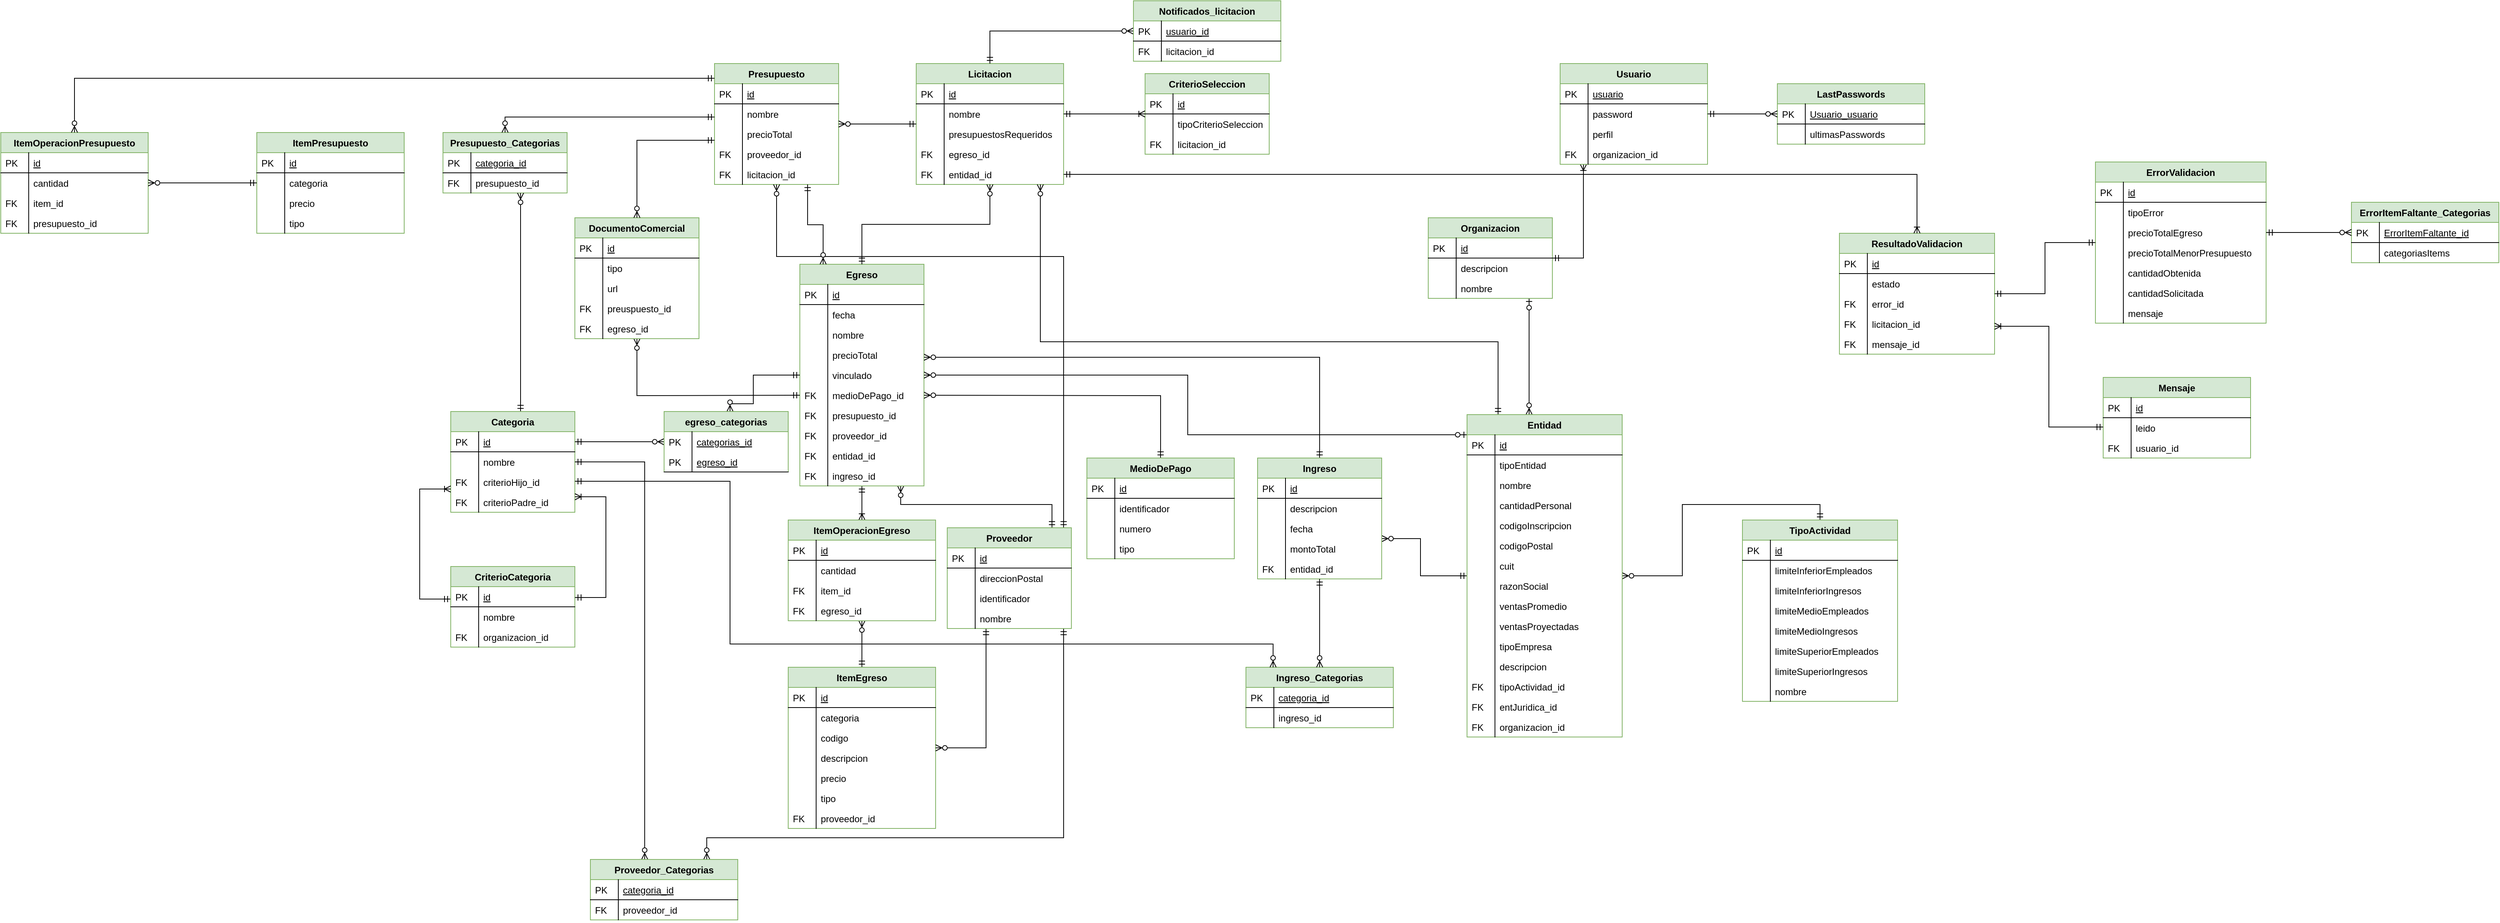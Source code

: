 <mxfile version="13.9.9" type="device"><diagram id="C5RBs43oDa-KdzZeNtuy" name="Page-1"><mxGraphModel dx="2858" dy="2345" grid="1" gridSize="10" guides="1" tooltips="1" connect="1" arrows="1" fold="1" page="1" pageScale="1" pageWidth="827" pageHeight="1169" math="0" shadow="0"><root><mxCell id="WIyWlLk6GJQsqaUBKTNV-0"/><mxCell id="WIyWlLk6GJQsqaUBKTNV-1" parent="WIyWlLk6GJQsqaUBKTNV-0"/><mxCell id="hZ21NcSIwCq76M3ZA0G_-41" style="edgeStyle=orthogonalEdgeStyle;rounded=0;orthogonalLoop=1;jettySize=auto;html=1;startArrow=ERzeroToMany;startFill=1;endArrow=ERmandOne;endFill=0;" parent="WIyWlLk6GJQsqaUBKTNV-1" source="hZ21NcSIwCq76M3ZA0G_-23" target="1-APz4mUNVWZwXpCs_lm-262" edge="1"><mxGeometry relative="1" as="geometry"><Array as="points"><mxPoint x="490" y="580"/><mxPoint x="685" y="580"/></Array></mxGeometry></mxCell><mxCell id="hZ21NcSIwCq76M3ZA0G_-103" style="edgeStyle=orthogonalEdgeStyle;rounded=0;orthogonalLoop=1;jettySize=auto;html=1;exitX=0.5;exitY=1;exitDx=0;exitDy=0;startArrow=ERmandOne;startFill=0;endArrow=ERoneToMany;endFill=0;" parent="WIyWlLk6GJQsqaUBKTNV-1" source="hZ21NcSIwCq76M3ZA0G_-23" target="hZ21NcSIwCq76M3ZA0G_-92" edge="1"><mxGeometry relative="1" as="geometry"/></mxCell><mxCell id="hZ21NcSIwCq76M3ZA0G_-23" value="Egreso" style="swimlane;fontStyle=1;childLayout=stackLayout;horizontal=1;startSize=26;horizontalStack=0;resizeParent=1;resizeLast=0;collapsible=1;marginBottom=0;rounded=0;shadow=0;strokeWidth=1;fillColor=#d5e8d4;strokeColor=#82b366;" parent="WIyWlLk6GJQsqaUBKTNV-1" vertex="1"><mxGeometry x="360" y="270" width="160" height="286" as="geometry"><mxRectangle x="260" y="80" width="160" height="26" as="alternateBounds"/></mxGeometry></mxCell><mxCell id="hZ21NcSIwCq76M3ZA0G_-24" value="id" style="shape=partialRectangle;top=0;left=0;right=0;bottom=1;align=left;verticalAlign=top;fillColor=none;spacingLeft=40;spacingRight=4;overflow=hidden;rotatable=0;points=[[0,0.5],[1,0.5]];portConstraint=eastwest;dropTarget=0;rounded=0;shadow=0;strokeWidth=1;fontStyle=4" parent="hZ21NcSIwCq76M3ZA0G_-23" vertex="1"><mxGeometry y="26" width="160" height="26" as="geometry"/></mxCell><mxCell id="hZ21NcSIwCq76M3ZA0G_-25" value="PK" style="shape=partialRectangle;top=0;left=0;bottom=0;fillColor=none;align=left;verticalAlign=top;spacingLeft=4;spacingRight=4;overflow=hidden;rotatable=0;points=[];portConstraint=eastwest;part=1;" parent="hZ21NcSIwCq76M3ZA0G_-24" vertex="1" connectable="0"><mxGeometry width="36" height="26" as="geometry"/></mxCell><mxCell id="1-APz4mUNVWZwXpCs_lm-29" value="fecha" style="shape=partialRectangle;top=0;left=0;right=0;bottom=0;align=left;verticalAlign=top;fillColor=none;spacingLeft=40;spacingRight=4;overflow=hidden;rotatable=0;points=[[0,0.5],[1,0.5]];portConstraint=eastwest;dropTarget=0;rounded=0;shadow=0;strokeWidth=1;" parent="hZ21NcSIwCq76M3ZA0G_-23" vertex="1"><mxGeometry y="52" width="160" height="26" as="geometry"/></mxCell><mxCell id="1-APz4mUNVWZwXpCs_lm-30" value="" style="shape=partialRectangle;top=0;left=0;bottom=0;fillColor=none;align=left;verticalAlign=top;spacingLeft=4;spacingRight=4;overflow=hidden;rotatable=0;points=[];portConstraint=eastwest;part=1;" parent="1-APz4mUNVWZwXpCs_lm-29" vertex="1" connectable="0"><mxGeometry width="36" height="26" as="geometry"/></mxCell><mxCell id="1-APz4mUNVWZwXpCs_lm-31" value="nombre" style="shape=partialRectangle;top=0;left=0;right=0;bottom=0;align=left;verticalAlign=top;fillColor=none;spacingLeft=40;spacingRight=4;overflow=hidden;rotatable=0;points=[[0,0.5],[1,0.5]];portConstraint=eastwest;dropTarget=0;rounded=0;shadow=0;strokeWidth=1;" parent="hZ21NcSIwCq76M3ZA0G_-23" vertex="1"><mxGeometry y="78" width="160" height="26" as="geometry"/></mxCell><mxCell id="1-APz4mUNVWZwXpCs_lm-32" value="" style="shape=partialRectangle;top=0;left=0;bottom=0;fillColor=none;align=left;verticalAlign=top;spacingLeft=4;spacingRight=4;overflow=hidden;rotatable=0;points=[];portConstraint=eastwest;part=1;" parent="1-APz4mUNVWZwXpCs_lm-31" vertex="1" connectable="0"><mxGeometry width="36" height="26" as="geometry"/></mxCell><mxCell id="hZ21NcSIwCq76M3ZA0G_-39" value="precioTotal" style="shape=partialRectangle;top=0;left=0;right=0;bottom=0;align=left;verticalAlign=top;fillColor=none;spacingLeft=40;spacingRight=4;overflow=hidden;rotatable=0;points=[[0,0.5],[1,0.5]];portConstraint=eastwest;dropTarget=0;rounded=0;shadow=0;strokeWidth=1;" parent="hZ21NcSIwCq76M3ZA0G_-23" vertex="1"><mxGeometry y="104" width="160" height="26" as="geometry"/></mxCell><mxCell id="hZ21NcSIwCq76M3ZA0G_-40" value="" style="shape=partialRectangle;top=0;left=0;bottom=0;fillColor=none;align=left;verticalAlign=top;spacingLeft=4;spacingRight=4;overflow=hidden;rotatable=0;points=[];portConstraint=eastwest;part=1;" parent="hZ21NcSIwCq76M3ZA0G_-39" vertex="1" connectable="0"><mxGeometry width="36" height="26" as="geometry"/></mxCell><mxCell id="1-APz4mUNVWZwXpCs_lm-33" value="vinculado" style="shape=partialRectangle;top=0;left=0;right=0;bottom=0;align=left;verticalAlign=top;fillColor=none;spacingLeft=40;spacingRight=4;overflow=hidden;rotatable=0;points=[[0,0.5],[1,0.5]];portConstraint=eastwest;dropTarget=0;rounded=0;shadow=0;strokeWidth=1;" parent="hZ21NcSIwCq76M3ZA0G_-23" vertex="1"><mxGeometry y="130" width="160" height="26" as="geometry"/></mxCell><mxCell id="1-APz4mUNVWZwXpCs_lm-34" value="" style="shape=partialRectangle;top=0;left=0;bottom=0;fillColor=none;align=left;verticalAlign=top;spacingLeft=4;spacingRight=4;overflow=hidden;rotatable=0;points=[];portConstraint=eastwest;part=1;" parent="1-APz4mUNVWZwXpCs_lm-33" vertex="1" connectable="0"><mxGeometry width="36" height="26" as="geometry"/></mxCell><mxCell id="hZ21NcSIwCq76M3ZA0G_-86" value="medioDePago_id" style="shape=partialRectangle;top=0;left=0;right=0;bottom=0;align=left;verticalAlign=top;fillColor=none;spacingLeft=40;spacingRight=4;overflow=hidden;rotatable=0;points=[[0,0.5],[1,0.5]];portConstraint=eastwest;dropTarget=0;rounded=0;shadow=0;strokeWidth=1;" parent="hZ21NcSIwCq76M3ZA0G_-23" vertex="1"><mxGeometry y="156" width="160" height="26" as="geometry"/></mxCell><mxCell id="hZ21NcSIwCq76M3ZA0G_-87" value="FK" style="shape=partialRectangle;top=0;left=0;bottom=0;fillColor=none;align=left;verticalAlign=top;spacingLeft=4;spacingRight=4;overflow=hidden;rotatable=0;points=[];portConstraint=eastwest;part=1;" parent="hZ21NcSIwCq76M3ZA0G_-86" vertex="1" connectable="0"><mxGeometry width="36" height="26" as="geometry"/></mxCell><mxCell id="hZ21NcSIwCq76M3ZA0G_-88" value="presupuesto_id" style="shape=partialRectangle;top=0;left=0;right=0;bottom=0;align=left;verticalAlign=top;fillColor=none;spacingLeft=40;spacingRight=4;overflow=hidden;rotatable=0;points=[[0,0.5],[1,0.5]];portConstraint=eastwest;dropTarget=0;rounded=0;shadow=0;strokeWidth=1;" parent="hZ21NcSIwCq76M3ZA0G_-23" vertex="1"><mxGeometry y="182" width="160" height="26" as="geometry"/></mxCell><mxCell id="hZ21NcSIwCq76M3ZA0G_-89" value="FK" style="shape=partialRectangle;top=0;left=0;bottom=0;fillColor=none;align=left;verticalAlign=top;spacingLeft=4;spacingRight=4;overflow=hidden;rotatable=0;points=[];portConstraint=eastwest;part=1;" parent="hZ21NcSIwCq76M3ZA0G_-88" vertex="1" connectable="0"><mxGeometry width="36" height="26" as="geometry"/></mxCell><mxCell id="hZ21NcSIwCq76M3ZA0G_-84" value="proveedor_id" style="shape=partialRectangle;top=0;left=0;right=0;bottom=0;align=left;verticalAlign=top;fillColor=none;spacingLeft=40;spacingRight=4;overflow=hidden;rotatable=0;points=[[0,0.5],[1,0.5]];portConstraint=eastwest;dropTarget=0;rounded=0;shadow=0;strokeWidth=1;" parent="hZ21NcSIwCq76M3ZA0G_-23" vertex="1"><mxGeometry y="208" width="160" height="26" as="geometry"/></mxCell><mxCell id="hZ21NcSIwCq76M3ZA0G_-85" value="FK" style="shape=partialRectangle;top=0;left=0;bottom=0;fillColor=none;align=left;verticalAlign=top;spacingLeft=4;spacingRight=4;overflow=hidden;rotatable=0;points=[];portConstraint=eastwest;part=1;" parent="hZ21NcSIwCq76M3ZA0G_-84" vertex="1" connectable="0"><mxGeometry width="36" height="26" as="geometry"/></mxCell><mxCell id="hZ21NcSIwCq76M3ZA0G_-90" value="entidad_id" style="shape=partialRectangle;top=0;left=0;right=0;bottom=0;align=left;verticalAlign=top;fillColor=none;spacingLeft=40;spacingRight=4;overflow=hidden;rotatable=0;points=[[0,0.5],[1,0.5]];portConstraint=eastwest;dropTarget=0;rounded=0;shadow=0;strokeWidth=1;" parent="hZ21NcSIwCq76M3ZA0G_-23" vertex="1"><mxGeometry y="234" width="160" height="26" as="geometry"/></mxCell><mxCell id="hZ21NcSIwCq76M3ZA0G_-91" value="FK" style="shape=partialRectangle;top=0;left=0;bottom=0;fillColor=none;align=left;verticalAlign=top;spacingLeft=4;spacingRight=4;overflow=hidden;rotatable=0;points=[];portConstraint=eastwest;part=1;" parent="hZ21NcSIwCq76M3ZA0G_-90" vertex="1" connectable="0"><mxGeometry width="36" height="26" as="geometry"/></mxCell><mxCell id="hZ21NcSIwCq76M3ZA0G_-140" value="ingreso_id" style="shape=partialRectangle;top=0;left=0;right=0;bottom=0;align=left;verticalAlign=top;fillColor=none;spacingLeft=40;spacingRight=4;overflow=hidden;rotatable=0;points=[[0,0.5],[1,0.5]];portConstraint=eastwest;dropTarget=0;rounded=0;shadow=0;strokeWidth=1;" parent="hZ21NcSIwCq76M3ZA0G_-23" vertex="1"><mxGeometry y="260" width="160" height="26" as="geometry"/></mxCell><mxCell id="hZ21NcSIwCq76M3ZA0G_-141" value="FK" style="shape=partialRectangle;top=0;left=0;bottom=0;fillColor=none;align=left;verticalAlign=top;spacingLeft=4;spacingRight=4;overflow=hidden;rotatable=0;points=[];portConstraint=eastwest;part=1;" parent="hZ21NcSIwCq76M3ZA0G_-140" vertex="1" connectable="0"><mxGeometry width="36" height="26" as="geometry"/></mxCell><mxCell id="hZ21NcSIwCq76M3ZA0G_-30" style="edgeStyle=orthogonalEdgeStyle;rounded=0;orthogonalLoop=1;jettySize=auto;html=1;exitX=0;exitY=0.5;exitDx=0;exitDy=0;endArrow=ERzeroToMany;endFill=1;startArrow=ERmandOne;startFill=0;" parent="WIyWlLk6GJQsqaUBKTNV-1" target="hZ21NcSIwCq76M3ZA0G_-9" edge="1"><mxGeometry relative="1" as="geometry"><mxPoint x="360" y="439" as="sourcePoint"/></mxGeometry></mxCell><mxCell id="hZ21NcSIwCq76M3ZA0G_-38" style="edgeStyle=orthogonalEdgeStyle;rounded=0;orthogonalLoop=1;jettySize=auto;html=1;exitX=1;exitY=0.5;exitDx=0;exitDy=0;startArrow=ERzeroToMany;startFill=1;endArrow=ERmandOne;endFill=0;" parent="WIyWlLk6GJQsqaUBKTNV-1" target="1-APz4mUNVWZwXpCs_lm-219" edge="1"><mxGeometry relative="1" as="geometry"><mxPoint x="520" y="439" as="sourcePoint"/></mxGeometry></mxCell><mxCell id="hZ21NcSIwCq76M3ZA0G_-69" style="edgeStyle=orthogonalEdgeStyle;rounded=0;orthogonalLoop=1;jettySize=auto;html=1;startArrow=ERzeroToOne;startFill=1;endArrow=ERzeroToMany;endFill=1;" parent="WIyWlLk6GJQsqaUBKTNV-1" source="1-APz4mUNVWZwXpCs_lm-46" target="hZ21NcSIwCq76M3ZA0G_-23" edge="1"><mxGeometry relative="1" as="geometry"><Array as="points"><mxPoint x="860" y="490"/><mxPoint x="860" y="413"/></Array></mxGeometry></mxCell><mxCell id="hZ21NcSIwCq76M3ZA0G_-142" style="edgeStyle=orthogonalEdgeStyle;rounded=0;orthogonalLoop=1;jettySize=auto;html=1;startArrow=ERzeroToMany;startFill=1;endArrow=ERzeroToOne;endFill=1;" parent="WIyWlLk6GJQsqaUBKTNV-1" source="1-APz4mUNVWZwXpCs_lm-46" target="hZ21NcSIwCq76M3ZA0G_-70" edge="1"><mxGeometry relative="1" as="geometry"><Array as="points"><mxPoint x="1300" y="340"/><mxPoint x="1300" y="340"/></Array></mxGeometry></mxCell><mxCell id="hZ21NcSIwCq76M3ZA0G_-104" style="edgeStyle=orthogonalEdgeStyle;rounded=0;orthogonalLoop=1;jettySize=auto;html=1;startArrow=ERmandOne;startFill=0;endArrow=ERzeroToMany;endFill=1;" parent="WIyWlLk6GJQsqaUBKTNV-1" source="1-APz4mUNVWZwXpCs_lm-164" target="hZ21NcSIwCq76M3ZA0G_-92" edge="1"><mxGeometry relative="1" as="geometry"><mxPoint x="440" y="710" as="sourcePoint"/></mxGeometry></mxCell><mxCell id="hZ21NcSIwCq76M3ZA0G_-148" style="edgeStyle=orthogonalEdgeStyle;rounded=0;orthogonalLoop=1;jettySize=auto;html=1;startArrow=ERoneToMany;startFill=0;endArrow=ERmandOne;endFill=0;" parent="WIyWlLk6GJQsqaUBKTNV-1" source="hZ21NcSIwCq76M3ZA0G_-77" target="hZ21NcSIwCq76M3ZA0G_-70" edge="1"><mxGeometry relative="1" as="geometry"><Array as="points"><mxPoint x="1370" y="262"/></Array></mxGeometry></mxCell><mxCell id="1-APz4mUNVWZwXpCs_lm-246" value="Presupuesto" style="swimlane;fontStyle=1;childLayout=stackLayout;horizontal=1;startSize=26;horizontalStack=0;resizeParent=1;resizeLast=0;collapsible=1;marginBottom=0;rounded=0;shadow=0;strokeWidth=1;fillColor=#d5e8d4;strokeColor=#82b366;" parent="WIyWlLk6GJQsqaUBKTNV-1" vertex="1"><mxGeometry x="250" y="11" width="160" height="156" as="geometry"><mxRectangle x="260" y="80" width="160" height="26" as="alternateBounds"/></mxGeometry></mxCell><mxCell id="1-APz4mUNVWZwXpCs_lm-247" value="id" style="shape=partialRectangle;top=0;left=0;right=0;bottom=1;align=left;verticalAlign=top;fillColor=none;spacingLeft=40;spacingRight=4;overflow=hidden;rotatable=0;points=[[0,0.5],[1,0.5]];portConstraint=eastwest;dropTarget=0;rounded=0;shadow=0;strokeWidth=1;fontStyle=4" parent="1-APz4mUNVWZwXpCs_lm-246" vertex="1"><mxGeometry y="26" width="160" height="26" as="geometry"/></mxCell><mxCell id="1-APz4mUNVWZwXpCs_lm-248" value="PK" style="shape=partialRectangle;top=0;left=0;bottom=0;fillColor=none;align=left;verticalAlign=top;spacingLeft=4;spacingRight=4;overflow=hidden;rotatable=0;points=[];portConstraint=eastwest;part=1;" parent="1-APz4mUNVWZwXpCs_lm-247" vertex="1" connectable="0"><mxGeometry width="36" height="26" as="geometry"/></mxCell><mxCell id="1-APz4mUNVWZwXpCs_lm-249" value="nombre" style="shape=partialRectangle;top=0;left=0;right=0;bottom=0;align=left;verticalAlign=top;fillColor=none;spacingLeft=40;spacingRight=4;overflow=hidden;rotatable=0;points=[[0,0.5],[1,0.5]];portConstraint=eastwest;dropTarget=0;rounded=0;shadow=0;strokeWidth=1;" parent="1-APz4mUNVWZwXpCs_lm-246" vertex="1"><mxGeometry y="52" width="160" height="26" as="geometry"/></mxCell><mxCell id="1-APz4mUNVWZwXpCs_lm-250" value="" style="shape=partialRectangle;top=0;left=0;bottom=0;fillColor=none;align=left;verticalAlign=top;spacingLeft=4;spacingRight=4;overflow=hidden;rotatable=0;points=[];portConstraint=eastwest;part=1;" parent="1-APz4mUNVWZwXpCs_lm-249" vertex="1" connectable="0"><mxGeometry width="36" height="26" as="geometry"/></mxCell><mxCell id="1-APz4mUNVWZwXpCs_lm-251" value="precioTotal" style="shape=partialRectangle;top=0;left=0;right=0;bottom=0;align=left;verticalAlign=top;fillColor=none;spacingLeft=40;spacingRight=4;overflow=hidden;rotatable=0;points=[[0,0.5],[1,0.5]];portConstraint=eastwest;dropTarget=0;rounded=0;shadow=0;strokeWidth=1;" parent="1-APz4mUNVWZwXpCs_lm-246" vertex="1"><mxGeometry y="78" width="160" height="26" as="geometry"/></mxCell><mxCell id="1-APz4mUNVWZwXpCs_lm-252" value="" style="shape=partialRectangle;top=0;left=0;bottom=0;fillColor=none;align=left;verticalAlign=top;spacingLeft=4;spacingRight=4;overflow=hidden;rotatable=0;points=[];portConstraint=eastwest;part=1;" parent="1-APz4mUNVWZwXpCs_lm-251" vertex="1" connectable="0"><mxGeometry width="36" height="26" as="geometry"/></mxCell><mxCell id="1-APz4mUNVWZwXpCs_lm-253" value="proveedor_id" style="shape=partialRectangle;top=0;left=0;right=0;bottom=0;align=left;verticalAlign=top;fillColor=none;spacingLeft=40;spacingRight=4;overflow=hidden;rotatable=0;points=[[0,0.5],[1,0.5]];portConstraint=eastwest;dropTarget=0;rounded=0;shadow=0;strokeWidth=1;" parent="1-APz4mUNVWZwXpCs_lm-246" vertex="1"><mxGeometry y="104" width="160" height="26" as="geometry"/></mxCell><mxCell id="1-APz4mUNVWZwXpCs_lm-254" value="FK" style="shape=partialRectangle;top=0;left=0;bottom=0;fillColor=none;align=left;verticalAlign=top;spacingLeft=4;spacingRight=4;overflow=hidden;rotatable=0;points=[];portConstraint=eastwest;part=1;" parent="1-APz4mUNVWZwXpCs_lm-253" vertex="1" connectable="0"><mxGeometry width="36" height="26" as="geometry"/></mxCell><mxCell id="1-APz4mUNVWZwXpCs_lm-255" value="licitacion_id" style="shape=partialRectangle;top=0;left=0;right=0;bottom=0;align=left;verticalAlign=top;fillColor=none;spacingLeft=40;spacingRight=4;overflow=hidden;rotatable=0;points=[[0,0.5],[1,0.5]];portConstraint=eastwest;dropTarget=0;rounded=0;shadow=0;strokeWidth=1;" parent="1-APz4mUNVWZwXpCs_lm-246" vertex="1"><mxGeometry y="130" width="160" height="26" as="geometry"/></mxCell><mxCell id="1-APz4mUNVWZwXpCs_lm-256" value="FK" style="shape=partialRectangle;top=0;left=0;bottom=0;fillColor=none;align=left;verticalAlign=top;spacingLeft=4;spacingRight=4;overflow=hidden;rotatable=0;points=[];portConstraint=eastwest;part=1;" parent="1-APz4mUNVWZwXpCs_lm-255" vertex="1" connectable="0"><mxGeometry width="36" height="26" as="geometry"/></mxCell><mxCell id="1-APz4mUNVWZwXpCs_lm-208" value="Licitacion" style="swimlane;fontStyle=1;childLayout=stackLayout;horizontal=1;startSize=26;horizontalStack=0;resizeParent=1;resizeLast=0;collapsible=1;marginBottom=0;rounded=0;shadow=0;strokeWidth=1;fillColor=#d5e8d4;strokeColor=#82b366;" parent="WIyWlLk6GJQsqaUBKTNV-1" vertex="1"><mxGeometry x="510" y="11" width="190" height="156" as="geometry"><mxRectangle x="260" y="80" width="160" height="26" as="alternateBounds"/></mxGeometry></mxCell><mxCell id="1-APz4mUNVWZwXpCs_lm-209" value="id" style="shape=partialRectangle;top=0;left=0;right=0;bottom=1;align=left;verticalAlign=top;fillColor=none;spacingLeft=40;spacingRight=4;overflow=hidden;rotatable=0;points=[[0,0.5],[1,0.5]];portConstraint=eastwest;dropTarget=0;rounded=0;shadow=0;strokeWidth=1;fontStyle=4" parent="1-APz4mUNVWZwXpCs_lm-208" vertex="1"><mxGeometry y="26" width="190" height="26" as="geometry"/></mxCell><mxCell id="1-APz4mUNVWZwXpCs_lm-210" value="PK" style="shape=partialRectangle;top=0;left=0;bottom=0;fillColor=none;align=left;verticalAlign=top;spacingLeft=4;spacingRight=4;overflow=hidden;rotatable=0;points=[];portConstraint=eastwest;part=1;" parent="1-APz4mUNVWZwXpCs_lm-209" vertex="1" connectable="0"><mxGeometry width="36" height="26" as="geometry"/></mxCell><mxCell id="1-APz4mUNVWZwXpCs_lm-211" value="nombre" style="shape=partialRectangle;top=0;left=0;right=0;bottom=1;align=left;verticalAlign=top;fillColor=none;spacingLeft=40;spacingRight=4;overflow=hidden;rotatable=0;points=[[0,0.5],[1,0.5]];portConstraint=eastwest;dropTarget=0;rounded=0;shadow=0;strokeWidth=1;fontStyle=0;strokeColor=none;" parent="1-APz4mUNVWZwXpCs_lm-208" vertex="1"><mxGeometry y="52" width="190" height="26" as="geometry"/></mxCell><mxCell id="1-APz4mUNVWZwXpCs_lm-212" value="" style="shape=partialRectangle;top=0;left=0;bottom=0;fillColor=none;align=left;verticalAlign=top;spacingLeft=4;spacingRight=4;overflow=hidden;rotatable=0;points=[];portConstraint=eastwest;part=1;" parent="1-APz4mUNVWZwXpCs_lm-211" vertex="1" connectable="0"><mxGeometry width="36" height="26" as="geometry"/></mxCell><mxCell id="1-APz4mUNVWZwXpCs_lm-217" value="presupuestosRequeridos" style="shape=partialRectangle;top=0;left=0;right=0;bottom=1;align=left;verticalAlign=top;fillColor=none;spacingLeft=40;spacingRight=4;overflow=hidden;rotatable=0;points=[[0,0.5],[1,0.5]];portConstraint=eastwest;dropTarget=0;rounded=0;shadow=0;strokeWidth=1;fontStyle=0;strokeColor=none;" parent="1-APz4mUNVWZwXpCs_lm-208" vertex="1"><mxGeometry y="78" width="190" height="26" as="geometry"/></mxCell><mxCell id="1-APz4mUNVWZwXpCs_lm-218" value="" style="shape=partialRectangle;top=0;left=0;bottom=0;fillColor=none;align=left;verticalAlign=top;spacingLeft=4;spacingRight=4;overflow=hidden;rotatable=0;points=[];portConstraint=eastwest;part=1;" parent="1-APz4mUNVWZwXpCs_lm-217" vertex="1" connectable="0"><mxGeometry width="36" height="26" as="geometry"/></mxCell><mxCell id="1-APz4mUNVWZwXpCs_lm-215" value="egreso_id" style="shape=partialRectangle;top=0;left=0;right=0;bottom=1;align=left;verticalAlign=top;fillColor=none;spacingLeft=40;spacingRight=4;overflow=hidden;rotatable=0;points=[[0,0.5],[1,0.5]];portConstraint=eastwest;dropTarget=0;rounded=0;shadow=0;strokeWidth=1;fontStyle=0;strokeColor=none;" parent="1-APz4mUNVWZwXpCs_lm-208" vertex="1"><mxGeometry y="104" width="190" height="26" as="geometry"/></mxCell><mxCell id="1-APz4mUNVWZwXpCs_lm-216" value="FK" style="shape=partialRectangle;top=0;left=0;bottom=0;fillColor=none;align=left;verticalAlign=top;spacingLeft=4;spacingRight=4;overflow=hidden;rotatable=0;points=[];portConstraint=eastwest;part=1;" parent="1-APz4mUNVWZwXpCs_lm-215" vertex="1" connectable="0"><mxGeometry width="36" height="26" as="geometry"/></mxCell><mxCell id="1-APz4mUNVWZwXpCs_lm-213" value="entidad_id" style="shape=partialRectangle;top=0;left=0;right=0;bottom=1;align=left;verticalAlign=top;fillColor=none;spacingLeft=40;spacingRight=4;overflow=hidden;rotatable=0;points=[[0,0.5],[1,0.5]];portConstraint=eastwest;dropTarget=0;rounded=0;shadow=0;strokeWidth=1;fontStyle=0;strokeColor=none;" parent="1-APz4mUNVWZwXpCs_lm-208" vertex="1"><mxGeometry y="130" width="190" height="26" as="geometry"/></mxCell><mxCell id="1-APz4mUNVWZwXpCs_lm-214" value="FK" style="shape=partialRectangle;top=0;left=0;bottom=0;fillColor=none;align=left;verticalAlign=top;spacingLeft=4;spacingRight=4;overflow=hidden;rotatable=0;points=[];portConstraint=eastwest;part=1;" parent="1-APz4mUNVWZwXpCs_lm-213" vertex="1" connectable="0"><mxGeometry width="36" height="26" as="geometry"/></mxCell><mxCell id="hZ21NcSIwCq76M3ZA0G_-9" value="DocumentoComercial" style="swimlane;fontStyle=1;childLayout=stackLayout;horizontal=1;startSize=26;horizontalStack=0;resizeParent=1;resizeLast=0;collapsible=1;marginBottom=0;rounded=0;shadow=0;strokeWidth=1;align=center;fillColor=#d5e8d4;strokeColor=#82b366;" parent="WIyWlLk6GJQsqaUBKTNV-1" vertex="1"><mxGeometry x="70" y="210" width="160" height="156" as="geometry"><mxRectangle x="260" y="80" width="160" height="26" as="alternateBounds"/></mxGeometry></mxCell><mxCell id="hZ21NcSIwCq76M3ZA0G_-10" value="id" style="shape=partialRectangle;top=0;left=0;right=0;bottom=1;align=left;verticalAlign=top;fillColor=none;spacingLeft=40;spacingRight=4;overflow=hidden;rotatable=0;points=[[0,0.5],[1,0.5]];portConstraint=eastwest;dropTarget=0;rounded=0;shadow=0;strokeWidth=1;fontStyle=4" parent="hZ21NcSIwCq76M3ZA0G_-9" vertex="1"><mxGeometry y="26" width="160" height="26" as="geometry"/></mxCell><mxCell id="hZ21NcSIwCq76M3ZA0G_-11" value="PK" style="shape=partialRectangle;top=0;left=0;bottom=0;fillColor=none;align=left;verticalAlign=top;spacingLeft=4;spacingRight=4;overflow=hidden;rotatable=0;points=[];portConstraint=eastwest;part=1;" parent="hZ21NcSIwCq76M3ZA0G_-10" vertex="1" connectable="0"><mxGeometry width="36" height="26" as="geometry"/></mxCell><mxCell id="hZ21NcSIwCq76M3ZA0G_-12" value="tipo" style="shape=partialRectangle;top=0;left=0;right=0;bottom=0;align=left;verticalAlign=top;fillColor=none;spacingLeft=40;spacingRight=4;overflow=hidden;rotatable=0;points=[[0,0.5],[1,0.5]];portConstraint=eastwest;dropTarget=0;rounded=0;shadow=0;strokeWidth=1;" parent="hZ21NcSIwCq76M3ZA0G_-9" vertex="1"><mxGeometry y="52" width="160" height="26" as="geometry"/></mxCell><mxCell id="hZ21NcSIwCq76M3ZA0G_-13" value="" style="shape=partialRectangle;top=0;left=0;bottom=0;fillColor=none;align=left;verticalAlign=top;spacingLeft=4;spacingRight=4;overflow=hidden;rotatable=0;points=[];portConstraint=eastwest;part=1;" parent="hZ21NcSIwCq76M3ZA0G_-12" vertex="1" connectable="0"><mxGeometry width="36" height="26" as="geometry"/></mxCell><mxCell id="1-APz4mUNVWZwXpCs_lm-25" value="url" style="shape=partialRectangle;top=0;left=0;right=0;bottom=0;align=left;verticalAlign=top;fillColor=none;spacingLeft=40;spacingRight=4;overflow=hidden;rotatable=0;points=[[0,0.5],[1,0.5]];portConstraint=eastwest;dropTarget=0;rounded=0;shadow=0;strokeWidth=1;" parent="hZ21NcSIwCq76M3ZA0G_-9" vertex="1"><mxGeometry y="78" width="160" height="26" as="geometry"/></mxCell><mxCell id="1-APz4mUNVWZwXpCs_lm-26" value="" style="shape=partialRectangle;top=0;left=0;bottom=0;fillColor=none;align=left;verticalAlign=top;spacingLeft=4;spacingRight=4;overflow=hidden;rotatable=0;points=[];portConstraint=eastwest;part=1;" parent="1-APz4mUNVWZwXpCs_lm-25" vertex="1" connectable="0"><mxGeometry width="36" height="26" as="geometry"/></mxCell><mxCell id="hZ21NcSIwCq76M3ZA0G_-14" value="preuspuesto_id" style="shape=partialRectangle;top=0;left=0;right=0;bottom=0;align=left;verticalAlign=top;spacingLeft=40;spacingRight=4;overflow=hidden;rotatable=0;points=[[0,0.5],[1,0.5]];portConstraint=eastwest;dropTarget=0;rounded=0;shadow=0;strokeWidth=1;fillColor=none;" parent="hZ21NcSIwCq76M3ZA0G_-9" vertex="1"><mxGeometry y="104" width="160" height="26" as="geometry"/></mxCell><mxCell id="hZ21NcSIwCq76M3ZA0G_-15" value="FK" style="shape=partialRectangle;top=0;left=0;bottom=0;fillColor=none;align=left;verticalAlign=top;spacingLeft=4;spacingRight=4;overflow=hidden;rotatable=0;points=[];portConstraint=eastwest;part=1;" parent="hZ21NcSIwCq76M3ZA0G_-14" vertex="1" connectable="0"><mxGeometry width="36" height="26" as="geometry"/></mxCell><mxCell id="1-APz4mUNVWZwXpCs_lm-27" value="egreso_id" style="shape=partialRectangle;top=0;left=0;right=0;bottom=0;align=left;verticalAlign=top;spacingLeft=40;spacingRight=4;overflow=hidden;rotatable=0;points=[[0,0.5],[1,0.5]];portConstraint=eastwest;dropTarget=0;rounded=0;shadow=0;strokeWidth=1;fillColor=none;" parent="hZ21NcSIwCq76M3ZA0G_-9" vertex="1"><mxGeometry y="130" width="160" height="26" as="geometry"/></mxCell><mxCell id="1-APz4mUNVWZwXpCs_lm-28" value="FK" style="shape=partialRectangle;top=0;left=0;bottom=0;fillColor=none;align=left;verticalAlign=top;spacingLeft=4;spacingRight=4;overflow=hidden;rotatable=0;points=[];portConstraint=eastwest;part=1;" parent="1-APz4mUNVWZwXpCs_lm-27" vertex="1" connectable="0"><mxGeometry width="36" height="26" as="geometry"/></mxCell><mxCell id="1-APz4mUNVWZwXpCs_lm-90" value="ErrorValidacion" style="swimlane;fontStyle=1;childLayout=stackLayout;horizontal=1;startSize=26;horizontalStack=0;resizeParent=1;resizeLast=0;collapsible=1;marginBottom=0;rounded=0;shadow=0;strokeWidth=1;fillColor=#d5e8d4;strokeColor=#82b366;" parent="WIyWlLk6GJQsqaUBKTNV-1" vertex="1"><mxGeometry x="2030" y="138" width="220" height="208" as="geometry"><mxRectangle x="260" y="80" width="160" height="26" as="alternateBounds"/></mxGeometry></mxCell><mxCell id="1-APz4mUNVWZwXpCs_lm-91" value="id" style="shape=partialRectangle;top=0;left=0;right=0;bottom=1;align=left;verticalAlign=top;fillColor=none;spacingLeft=40;spacingRight=4;overflow=hidden;rotatable=0;points=[[0,0.5],[1,0.5]];portConstraint=eastwest;dropTarget=0;rounded=0;shadow=0;strokeWidth=1;fontStyle=4" parent="1-APz4mUNVWZwXpCs_lm-90" vertex="1"><mxGeometry y="26" width="220" height="26" as="geometry"/></mxCell><mxCell id="1-APz4mUNVWZwXpCs_lm-92" value="PK" style="shape=partialRectangle;top=0;left=0;bottom=0;fillColor=none;align=left;verticalAlign=top;spacingLeft=4;spacingRight=4;overflow=hidden;rotatable=0;points=[];portConstraint=eastwest;part=1;" parent="1-APz4mUNVWZwXpCs_lm-91" vertex="1" connectable="0"><mxGeometry width="36" height="26" as="geometry"/></mxCell><mxCell id="1-APz4mUNVWZwXpCs_lm-93" value="tipoError" style="shape=partialRectangle;top=0;left=0;right=0;bottom=0;align=left;verticalAlign=top;fillColor=none;spacingLeft=40;spacingRight=4;overflow=hidden;rotatable=0;points=[[0,0.5],[1,0.5]];portConstraint=eastwest;dropTarget=0;rounded=0;shadow=0;strokeWidth=1;" parent="1-APz4mUNVWZwXpCs_lm-90" vertex="1"><mxGeometry y="52" width="220" height="26" as="geometry"/></mxCell><mxCell id="1-APz4mUNVWZwXpCs_lm-94" value="" style="shape=partialRectangle;top=0;left=0;bottom=0;fillColor=none;align=left;verticalAlign=top;spacingLeft=4;spacingRight=4;overflow=hidden;rotatable=0;points=[];portConstraint=eastwest;part=1;" parent="1-APz4mUNVWZwXpCs_lm-93" vertex="1" connectable="0"><mxGeometry width="36" height="26" as="geometry"/></mxCell><mxCell id="1-APz4mUNVWZwXpCs_lm-95" value="precioTotalEgreso" style="shape=partialRectangle;top=0;left=0;right=0;bottom=0;align=left;verticalAlign=top;fillColor=none;spacingLeft=40;spacingRight=4;overflow=hidden;rotatable=0;points=[[0,0.5],[1,0.5]];portConstraint=eastwest;dropTarget=0;rounded=0;shadow=0;strokeWidth=1;" parent="1-APz4mUNVWZwXpCs_lm-90" vertex="1"><mxGeometry y="78" width="220" height="26" as="geometry"/></mxCell><mxCell id="1-APz4mUNVWZwXpCs_lm-96" value="" style="shape=partialRectangle;top=0;left=0;bottom=0;fillColor=none;align=left;verticalAlign=top;spacingLeft=4;spacingRight=4;overflow=hidden;rotatable=0;points=[];portConstraint=eastwest;part=1;" parent="1-APz4mUNVWZwXpCs_lm-95" vertex="1" connectable="0"><mxGeometry width="36" height="26" as="geometry"/></mxCell><mxCell id="1-APz4mUNVWZwXpCs_lm-97" value="precioTotalMenorPresupuesto" style="shape=partialRectangle;top=0;left=0;right=0;bottom=0;align=left;verticalAlign=top;fillColor=none;spacingLeft=40;spacingRight=4;overflow=hidden;rotatable=0;points=[[0,0.5],[1,0.5]];portConstraint=eastwest;dropTarget=0;rounded=0;shadow=0;strokeWidth=1;" parent="1-APz4mUNVWZwXpCs_lm-90" vertex="1"><mxGeometry y="104" width="220" height="26" as="geometry"/></mxCell><mxCell id="1-APz4mUNVWZwXpCs_lm-98" value="" style="shape=partialRectangle;top=0;left=0;bottom=0;fillColor=none;align=left;verticalAlign=top;spacingLeft=4;spacingRight=4;overflow=hidden;rotatable=0;points=[];portConstraint=eastwest;part=1;" parent="1-APz4mUNVWZwXpCs_lm-97" vertex="1" connectable="0"><mxGeometry width="36" height="26" as="geometry"/></mxCell><mxCell id="1-APz4mUNVWZwXpCs_lm-99" value="cantidadObtenida" style="shape=partialRectangle;top=0;left=0;right=0;bottom=0;align=left;verticalAlign=top;fillColor=none;spacingLeft=40;spacingRight=4;overflow=hidden;rotatable=0;points=[[0,0.5],[1,0.5]];portConstraint=eastwest;dropTarget=0;rounded=0;shadow=0;strokeWidth=1;" parent="1-APz4mUNVWZwXpCs_lm-90" vertex="1"><mxGeometry y="130" width="220" height="26" as="geometry"/></mxCell><mxCell id="1-APz4mUNVWZwXpCs_lm-100" value="" style="shape=partialRectangle;top=0;left=0;bottom=0;fillColor=none;align=left;verticalAlign=top;spacingLeft=4;spacingRight=4;overflow=hidden;rotatable=0;points=[];portConstraint=eastwest;part=1;" parent="1-APz4mUNVWZwXpCs_lm-99" vertex="1" connectable="0"><mxGeometry width="36" height="26" as="geometry"/></mxCell><mxCell id="1-APz4mUNVWZwXpCs_lm-101" value="cantidadSolicitada" style="shape=partialRectangle;top=0;left=0;right=0;bottom=0;align=left;verticalAlign=top;fillColor=none;spacingLeft=40;spacingRight=4;overflow=hidden;rotatable=0;points=[[0,0.5],[1,0.5]];portConstraint=eastwest;dropTarget=0;rounded=0;shadow=0;strokeWidth=1;" parent="1-APz4mUNVWZwXpCs_lm-90" vertex="1"><mxGeometry y="156" width="220" height="26" as="geometry"/></mxCell><mxCell id="1-APz4mUNVWZwXpCs_lm-102" value="" style="shape=partialRectangle;top=0;left=0;bottom=0;fillColor=none;align=left;verticalAlign=top;spacingLeft=4;spacingRight=4;overflow=hidden;rotatable=0;points=[];portConstraint=eastwest;part=1;" parent="1-APz4mUNVWZwXpCs_lm-101" vertex="1" connectable="0"><mxGeometry width="36" height="26" as="geometry"/></mxCell><mxCell id="1-APz4mUNVWZwXpCs_lm-103" value="mensaje" style="shape=partialRectangle;top=0;left=0;right=0;bottom=0;align=left;verticalAlign=top;fillColor=none;spacingLeft=40;spacingRight=4;overflow=hidden;rotatable=0;points=[[0,0.5],[1,0.5]];portConstraint=eastwest;dropTarget=0;rounded=0;shadow=0;strokeWidth=1;" parent="1-APz4mUNVWZwXpCs_lm-90" vertex="1"><mxGeometry y="182" width="220" height="26" as="geometry"/></mxCell><mxCell id="1-APz4mUNVWZwXpCs_lm-104" value="" style="shape=partialRectangle;top=0;left=0;bottom=0;fillColor=none;align=left;verticalAlign=top;spacingLeft=4;spacingRight=4;overflow=hidden;rotatable=0;points=[];portConstraint=eastwest;part=1;" parent="1-APz4mUNVWZwXpCs_lm-103" vertex="1" connectable="0"><mxGeometry width="36" height="26" as="geometry"/></mxCell><mxCell id="1-APz4mUNVWZwXpCs_lm-276" value="ResultadoValidacion" style="swimlane;fontStyle=1;childLayout=stackLayout;horizontal=1;startSize=26;horizontalStack=0;resizeParent=1;resizeLast=0;collapsible=1;marginBottom=0;rounded=0;shadow=0;strokeWidth=1;fillColor=#d5e8d4;strokeColor=#82b366;" parent="WIyWlLk6GJQsqaUBKTNV-1" vertex="1"><mxGeometry x="1700" y="230" width="200" height="156" as="geometry"><mxRectangle x="260" y="80" width="160" height="26" as="alternateBounds"/></mxGeometry></mxCell><mxCell id="1-APz4mUNVWZwXpCs_lm-277" value="id" style="shape=partialRectangle;top=0;left=0;right=0;bottom=1;align=left;verticalAlign=top;fillColor=none;spacingLeft=40;spacingRight=4;overflow=hidden;rotatable=0;points=[[0,0.5],[1,0.5]];portConstraint=eastwest;dropTarget=0;rounded=0;shadow=0;strokeWidth=1;fontStyle=4" parent="1-APz4mUNVWZwXpCs_lm-276" vertex="1"><mxGeometry y="26" width="200" height="26" as="geometry"/></mxCell><mxCell id="1-APz4mUNVWZwXpCs_lm-278" value="PK" style="shape=partialRectangle;top=0;left=0;bottom=0;fillColor=none;align=left;verticalAlign=top;spacingLeft=4;spacingRight=4;overflow=hidden;rotatable=0;points=[];portConstraint=eastwest;part=1;" parent="1-APz4mUNVWZwXpCs_lm-277" vertex="1" connectable="0"><mxGeometry width="36" height="26" as="geometry"/></mxCell><mxCell id="1-APz4mUNVWZwXpCs_lm-279" value="estado" style="shape=partialRectangle;top=0;left=0;right=0;bottom=0;align=left;verticalAlign=top;fillColor=none;spacingLeft=40;spacingRight=4;overflow=hidden;rotatable=0;points=[[0,0.5],[1,0.5]];portConstraint=eastwest;dropTarget=0;rounded=0;shadow=0;strokeWidth=1;" parent="1-APz4mUNVWZwXpCs_lm-276" vertex="1"><mxGeometry y="52" width="200" height="26" as="geometry"/></mxCell><mxCell id="1-APz4mUNVWZwXpCs_lm-280" value="" style="shape=partialRectangle;top=0;left=0;bottom=0;fillColor=none;align=left;verticalAlign=top;spacingLeft=4;spacingRight=4;overflow=hidden;rotatable=0;points=[];portConstraint=eastwest;part=1;" parent="1-APz4mUNVWZwXpCs_lm-279" vertex="1" connectable="0"><mxGeometry width="36" height="26" as="geometry"/></mxCell><mxCell id="1-APz4mUNVWZwXpCs_lm-301" value="error_id" style="shape=partialRectangle;top=0;left=0;right=0;bottom=0;align=left;verticalAlign=top;fillColor=none;spacingLeft=40;spacingRight=4;overflow=hidden;rotatable=0;points=[[0,0.5],[1,0.5]];portConstraint=eastwest;dropTarget=0;rounded=0;shadow=0;strokeWidth=1;" parent="1-APz4mUNVWZwXpCs_lm-276" vertex="1"><mxGeometry y="78" width="200" height="26" as="geometry"/></mxCell><mxCell id="1-APz4mUNVWZwXpCs_lm-302" value="FK" style="shape=partialRectangle;top=0;left=0;bottom=0;fillColor=none;align=left;verticalAlign=top;spacingLeft=4;spacingRight=4;overflow=hidden;rotatable=0;points=[];portConstraint=eastwest;part=1;" parent="1-APz4mUNVWZwXpCs_lm-301" vertex="1" connectable="0"><mxGeometry width="36" height="26" as="geometry"/></mxCell><mxCell id="1-APz4mUNVWZwXpCs_lm-303" value="licitacion_id" style="shape=partialRectangle;top=0;left=0;right=0;bottom=0;align=left;verticalAlign=top;fillColor=none;spacingLeft=40;spacingRight=4;overflow=hidden;rotatable=0;points=[[0,0.5],[1,0.5]];portConstraint=eastwest;dropTarget=0;rounded=0;shadow=0;strokeWidth=1;" parent="1-APz4mUNVWZwXpCs_lm-276" vertex="1"><mxGeometry y="104" width="200" height="26" as="geometry"/></mxCell><mxCell id="1-APz4mUNVWZwXpCs_lm-304" value="FK" style="shape=partialRectangle;top=0;left=0;bottom=0;fillColor=none;align=left;verticalAlign=top;spacingLeft=4;spacingRight=4;overflow=hidden;rotatable=0;points=[];portConstraint=eastwest;part=1;" parent="1-APz4mUNVWZwXpCs_lm-303" vertex="1" connectable="0"><mxGeometry width="36" height="26" as="geometry"/></mxCell><mxCell id="1-APz4mUNVWZwXpCs_lm-305" value="mensaje_id" style="shape=partialRectangle;top=0;left=0;right=0;bottom=0;align=left;verticalAlign=top;fillColor=none;spacingLeft=40;spacingRight=4;overflow=hidden;rotatable=0;points=[[0,0.5],[1,0.5]];portConstraint=eastwest;dropTarget=0;rounded=0;shadow=0;strokeWidth=1;" parent="1-APz4mUNVWZwXpCs_lm-276" vertex="1"><mxGeometry y="130" width="200" height="26" as="geometry"/></mxCell><mxCell id="1-APz4mUNVWZwXpCs_lm-306" value="FK" style="shape=partialRectangle;top=0;left=0;bottom=0;fillColor=none;align=left;verticalAlign=top;spacingLeft=4;spacingRight=4;overflow=hidden;rotatable=0;points=[];portConstraint=eastwest;part=1;" parent="1-APz4mUNVWZwXpCs_lm-305" vertex="1" connectable="0"><mxGeometry width="36" height="26" as="geometry"/></mxCell><mxCell id="1-APz4mUNVWZwXpCs_lm-18" value="CriterioSeleccion" style="swimlane;fontStyle=1;childLayout=stackLayout;horizontal=1;startSize=26;horizontalStack=0;resizeParent=1;resizeLast=0;collapsible=1;marginBottom=0;rounded=0;shadow=0;strokeWidth=1;align=center;fillColor=#d5e8d4;strokeColor=#82b366;" parent="WIyWlLk6GJQsqaUBKTNV-1" vertex="1"><mxGeometry x="805" y="24" width="160" height="104" as="geometry"><mxRectangle x="260" y="80" width="160" height="26" as="alternateBounds"/></mxGeometry></mxCell><mxCell id="1-APz4mUNVWZwXpCs_lm-19" value="id" style="shape=partialRectangle;top=0;left=0;right=0;bottom=1;align=left;verticalAlign=top;fillColor=none;spacingLeft=40;spacingRight=4;overflow=hidden;rotatable=0;points=[[0,0.5],[1,0.5]];portConstraint=eastwest;dropTarget=0;rounded=0;shadow=0;strokeWidth=1;fontStyle=4" parent="1-APz4mUNVWZwXpCs_lm-18" vertex="1"><mxGeometry y="26" width="160" height="26" as="geometry"/></mxCell><mxCell id="1-APz4mUNVWZwXpCs_lm-20" value="PK" style="shape=partialRectangle;top=0;left=0;bottom=0;fillColor=none;align=left;verticalAlign=top;spacingLeft=4;spacingRight=4;overflow=hidden;rotatable=0;points=[];portConstraint=eastwest;part=1;" parent="1-APz4mUNVWZwXpCs_lm-19" vertex="1" connectable="0"><mxGeometry width="36" height="26" as="geometry"/></mxCell><mxCell id="1-APz4mUNVWZwXpCs_lm-21" value="tipoCriterioSeleccion" style="shape=partialRectangle;top=0;left=0;right=0;bottom=0;align=left;verticalAlign=top;fillColor=none;spacingLeft=40;spacingRight=4;overflow=hidden;rotatable=0;points=[[0,0.5],[1,0.5]];portConstraint=eastwest;dropTarget=0;rounded=0;shadow=0;strokeWidth=1;" parent="1-APz4mUNVWZwXpCs_lm-18" vertex="1"><mxGeometry y="52" width="160" height="26" as="geometry"/></mxCell><mxCell id="1-APz4mUNVWZwXpCs_lm-22" value="" style="shape=partialRectangle;top=0;left=0;bottom=0;fillColor=none;align=left;verticalAlign=top;spacingLeft=4;spacingRight=4;overflow=hidden;rotatable=0;points=[];portConstraint=eastwest;part=1;" parent="1-APz4mUNVWZwXpCs_lm-21" vertex="1" connectable="0"><mxGeometry width="36" height="26" as="geometry"/></mxCell><mxCell id="1-APz4mUNVWZwXpCs_lm-23" value="licitacion_id" style="shape=partialRectangle;top=0;left=0;right=0;bottom=0;align=left;verticalAlign=top;spacingLeft=40;spacingRight=4;overflow=hidden;rotatable=0;points=[[0,0.5],[1,0.5]];portConstraint=eastwest;dropTarget=0;rounded=0;shadow=0;strokeWidth=1;fillColor=none;" parent="1-APz4mUNVWZwXpCs_lm-18" vertex="1"><mxGeometry y="78" width="160" height="26" as="geometry"/></mxCell><mxCell id="1-APz4mUNVWZwXpCs_lm-24" value="FK" style="shape=partialRectangle;top=0;left=0;bottom=0;fillColor=none;align=left;verticalAlign=top;spacingLeft=4;spacingRight=4;overflow=hidden;rotatable=0;points=[];portConstraint=eastwest;part=1;" parent="1-APz4mUNVWZwXpCs_lm-23" vertex="1" connectable="0"><mxGeometry width="36" height="26" as="geometry"/></mxCell><mxCell id="1-APz4mUNVWZwXpCs_lm-77" value="ErrorItemFaltante_Categorias" style="swimlane;fontStyle=1;childLayout=stackLayout;horizontal=1;startSize=26;horizontalStack=0;resizeParent=1;resizeLast=0;collapsible=1;marginBottom=0;rounded=0;shadow=0;strokeWidth=1;fillColor=#d5e8d4;strokeColor=#82b366;" parent="WIyWlLk6GJQsqaUBKTNV-1" vertex="1"><mxGeometry x="2360" y="190" width="190" height="78" as="geometry"><mxRectangle x="260" y="80" width="160" height="26" as="alternateBounds"/></mxGeometry></mxCell><mxCell id="1-APz4mUNVWZwXpCs_lm-78" value="ErrorItemFaltante_id" style="shape=partialRectangle;top=0;left=0;right=0;bottom=1;align=left;verticalAlign=top;fillColor=none;spacingLeft=40;spacingRight=4;overflow=hidden;rotatable=0;points=[[0,0.5],[1,0.5]];portConstraint=eastwest;dropTarget=0;rounded=0;shadow=0;strokeWidth=1;fontStyle=4" parent="1-APz4mUNVWZwXpCs_lm-77" vertex="1"><mxGeometry y="26" width="190" height="26" as="geometry"/></mxCell><mxCell id="1-APz4mUNVWZwXpCs_lm-79" value="PK" style="shape=partialRectangle;top=0;left=0;bottom=0;fillColor=none;align=left;verticalAlign=top;spacingLeft=4;spacingRight=4;overflow=hidden;rotatable=0;points=[];portConstraint=eastwest;part=1;" parent="1-APz4mUNVWZwXpCs_lm-78" vertex="1" connectable="0"><mxGeometry width="36" height="26" as="geometry"/></mxCell><mxCell id="1-APz4mUNVWZwXpCs_lm-80" value="categoriasItems" style="shape=partialRectangle;top=0;left=0;right=0;bottom=0;align=left;verticalAlign=top;fillColor=none;spacingLeft=40;spacingRight=4;overflow=hidden;rotatable=0;points=[[0,0.5],[1,0.5]];portConstraint=eastwest;dropTarget=0;rounded=0;shadow=0;strokeWidth=1;" parent="1-APz4mUNVWZwXpCs_lm-77" vertex="1"><mxGeometry y="52" width="190" height="26" as="geometry"/></mxCell><mxCell id="1-APz4mUNVWZwXpCs_lm-81" value="" style="shape=partialRectangle;top=0;left=0;bottom=0;fillColor=none;align=left;verticalAlign=top;spacingLeft=4;spacingRight=4;overflow=hidden;rotatable=0;points=[];portConstraint=eastwest;part=1;" parent="1-APz4mUNVWZwXpCs_lm-80" vertex="1" connectable="0"><mxGeometry width="36" height="26" as="geometry"/></mxCell><mxCell id="1-APz4mUNVWZwXpCs_lm-324" style="edgeStyle=orthogonalEdgeStyle;rounded=0;orthogonalLoop=1;jettySize=auto;html=1;exitX=0.5;exitY=0;exitDx=0;exitDy=0;endArrow=ERzeroToMany;endFill=1;startArrow=ERmandOne;startFill=0;" parent="WIyWlLk6GJQsqaUBKTNV-1" source="1-APz4mUNVWZwXpCs_lm-307" target="1-APz4mUNVWZwXpCs_lm-46" edge="1"><mxGeometry relative="1" as="geometry"/></mxCell><mxCell id="1-APz4mUNVWZwXpCs_lm-331" style="edgeStyle=orthogonalEdgeStyle;rounded=0;orthogonalLoop=1;jettySize=auto;html=1;startArrow=ERmandOne;startFill=0;endArrow=ERzeroToMany;endFill=1;" parent="WIyWlLk6GJQsqaUBKTNV-1" source="1-APz4mUNVWZwXpCs_lm-46" target="1-APz4mUNVWZwXpCs_lm-208" edge="1"><mxGeometry relative="1" as="geometry"><Array as="points"><mxPoint x="1260" y="370"/><mxPoint x="670" y="370"/></Array></mxGeometry></mxCell><mxCell id="1-APz4mUNVWZwXpCs_lm-190" value="ItemPresupuesto" style="swimlane;fontStyle=1;childLayout=stackLayout;horizontal=1;startSize=26;horizontalStack=0;resizeParent=1;resizeLast=0;collapsible=1;marginBottom=0;rounded=0;shadow=0;strokeWidth=1;fillColor=#d5e8d4;strokeColor=#82b366;" parent="WIyWlLk6GJQsqaUBKTNV-1" vertex="1"><mxGeometry x="-340" y="100" width="190" height="130" as="geometry"><mxRectangle x="260" y="80" width="160" height="26" as="alternateBounds"/></mxGeometry></mxCell><mxCell id="1-APz4mUNVWZwXpCs_lm-191" value="id" style="shape=partialRectangle;top=0;left=0;right=0;bottom=1;align=left;verticalAlign=top;fillColor=none;spacingLeft=40;spacingRight=4;overflow=hidden;rotatable=0;points=[[0,0.5],[1,0.5]];portConstraint=eastwest;dropTarget=0;rounded=0;shadow=0;strokeWidth=1;fontStyle=4" parent="1-APz4mUNVWZwXpCs_lm-190" vertex="1"><mxGeometry y="26" width="190" height="26" as="geometry"/></mxCell><mxCell id="1-APz4mUNVWZwXpCs_lm-192" value="PK" style="shape=partialRectangle;top=0;left=0;bottom=0;fillColor=none;align=left;verticalAlign=top;spacingLeft=4;spacingRight=4;overflow=hidden;rotatable=0;points=[];portConstraint=eastwest;part=1;" parent="1-APz4mUNVWZwXpCs_lm-191" vertex="1" connectable="0"><mxGeometry width="36" height="26" as="geometry"/></mxCell><mxCell id="1-APz4mUNVWZwXpCs_lm-193" value="categoria" style="shape=partialRectangle;top=0;left=0;right=0;bottom=1;align=left;verticalAlign=top;fillColor=none;spacingLeft=40;spacingRight=4;overflow=hidden;rotatable=0;points=[[0,0.5],[1,0.5]];portConstraint=eastwest;dropTarget=0;rounded=0;shadow=0;strokeWidth=1;fontStyle=0;strokeColor=none;" parent="1-APz4mUNVWZwXpCs_lm-190" vertex="1"><mxGeometry y="52" width="190" height="26" as="geometry"/></mxCell><mxCell id="1-APz4mUNVWZwXpCs_lm-194" value="" style="shape=partialRectangle;top=0;left=0;bottom=0;fillColor=none;align=left;verticalAlign=top;spacingLeft=4;spacingRight=4;overflow=hidden;rotatable=0;points=[];portConstraint=eastwest;part=1;" parent="1-APz4mUNVWZwXpCs_lm-193" vertex="1" connectable="0"><mxGeometry width="36" height="26" as="geometry"/></mxCell><mxCell id="1-APz4mUNVWZwXpCs_lm-195" value="precio" style="shape=partialRectangle;top=0;left=0;right=0;bottom=1;align=left;verticalAlign=top;fillColor=none;spacingLeft=40;spacingRight=4;overflow=hidden;rotatable=0;points=[[0,0.5],[1,0.5]];portConstraint=eastwest;dropTarget=0;rounded=0;shadow=0;strokeWidth=1;fontStyle=0;strokeColor=none;" parent="1-APz4mUNVWZwXpCs_lm-190" vertex="1"><mxGeometry y="78" width="190" height="26" as="geometry"/></mxCell><mxCell id="1-APz4mUNVWZwXpCs_lm-196" value="" style="shape=partialRectangle;top=0;left=0;bottom=0;fillColor=none;align=left;verticalAlign=top;spacingLeft=4;spacingRight=4;overflow=hidden;rotatable=0;points=[];portConstraint=eastwest;part=1;" parent="1-APz4mUNVWZwXpCs_lm-195" vertex="1" connectable="0"><mxGeometry width="36" height="26" as="geometry"/></mxCell><mxCell id="1-APz4mUNVWZwXpCs_lm-197" value="tipo" style="shape=partialRectangle;top=0;left=0;right=0;bottom=1;align=left;verticalAlign=top;fillColor=none;spacingLeft=40;spacingRight=4;overflow=hidden;rotatable=0;points=[[0,0.5],[1,0.5]];portConstraint=eastwest;dropTarget=0;rounded=0;shadow=0;strokeWidth=1;fontStyle=0;strokeColor=none;" parent="1-APz4mUNVWZwXpCs_lm-190" vertex="1"><mxGeometry y="104" width="190" height="26" as="geometry"/></mxCell><mxCell id="1-APz4mUNVWZwXpCs_lm-198" value="" style="shape=partialRectangle;top=0;left=0;bottom=0;fillColor=none;align=left;verticalAlign=top;spacingLeft=4;spacingRight=4;overflow=hidden;rotatable=0;points=[];portConstraint=eastwest;part=1;" parent="1-APz4mUNVWZwXpCs_lm-197" vertex="1" connectable="0"><mxGeometry width="36" height="26" as="geometry"/></mxCell><mxCell id="1-APz4mUNVWZwXpCs_lm-181" value="ItemOperacionPresupuesto" style="swimlane;fontStyle=1;childLayout=stackLayout;horizontal=1;startSize=26;horizontalStack=0;resizeParent=1;resizeLast=0;collapsible=1;marginBottom=0;rounded=0;shadow=0;strokeWidth=1;fillColor=#d5e8d4;strokeColor=#82b366;" parent="WIyWlLk6GJQsqaUBKTNV-1" vertex="1"><mxGeometry x="-670" y="100" width="190" height="130" as="geometry"><mxRectangle x="260" y="80" width="160" height="26" as="alternateBounds"/></mxGeometry></mxCell><mxCell id="1-APz4mUNVWZwXpCs_lm-182" value="id" style="shape=partialRectangle;top=0;left=0;right=0;bottom=1;align=left;verticalAlign=top;fillColor=none;spacingLeft=40;spacingRight=4;overflow=hidden;rotatable=0;points=[[0,0.5],[1,0.5]];portConstraint=eastwest;dropTarget=0;rounded=0;shadow=0;strokeWidth=1;fontStyle=4" parent="1-APz4mUNVWZwXpCs_lm-181" vertex="1"><mxGeometry y="26" width="190" height="26" as="geometry"/></mxCell><mxCell id="1-APz4mUNVWZwXpCs_lm-183" value="PK" style="shape=partialRectangle;top=0;left=0;bottom=0;fillColor=none;align=left;verticalAlign=top;spacingLeft=4;spacingRight=4;overflow=hidden;rotatable=0;points=[];portConstraint=eastwest;part=1;" parent="1-APz4mUNVWZwXpCs_lm-182" vertex="1" connectable="0"><mxGeometry width="36" height="26" as="geometry"/></mxCell><mxCell id="1-APz4mUNVWZwXpCs_lm-184" value="cantidad" style="shape=partialRectangle;top=0;left=0;right=0;bottom=1;align=left;verticalAlign=top;fillColor=none;spacingLeft=40;spacingRight=4;overflow=hidden;rotatable=0;points=[[0,0.5],[1,0.5]];portConstraint=eastwest;dropTarget=0;rounded=0;shadow=0;strokeWidth=1;fontStyle=0;strokeColor=none;" parent="1-APz4mUNVWZwXpCs_lm-181" vertex="1"><mxGeometry y="52" width="190" height="26" as="geometry"/></mxCell><mxCell id="1-APz4mUNVWZwXpCs_lm-185" value="" style="shape=partialRectangle;top=0;left=0;bottom=0;fillColor=none;align=left;verticalAlign=top;spacingLeft=4;spacingRight=4;overflow=hidden;rotatable=0;points=[];portConstraint=eastwest;part=1;" parent="1-APz4mUNVWZwXpCs_lm-184" vertex="1" connectable="0"><mxGeometry width="36" height="26" as="geometry"/></mxCell><mxCell id="1-APz4mUNVWZwXpCs_lm-186" value="item_id" style="shape=partialRectangle;top=0;left=0;right=0;bottom=1;align=left;verticalAlign=top;fillColor=none;spacingLeft=40;spacingRight=4;overflow=hidden;rotatable=0;points=[[0,0.5],[1,0.5]];portConstraint=eastwest;dropTarget=0;rounded=0;shadow=0;strokeWidth=1;fontStyle=0;strokeColor=none;" parent="1-APz4mUNVWZwXpCs_lm-181" vertex="1"><mxGeometry y="78" width="190" height="26" as="geometry"/></mxCell><mxCell id="1-APz4mUNVWZwXpCs_lm-187" value="FK" style="shape=partialRectangle;top=0;left=0;bottom=0;fillColor=none;align=left;verticalAlign=top;spacingLeft=4;spacingRight=4;overflow=hidden;rotatable=0;points=[];portConstraint=eastwest;part=1;" parent="1-APz4mUNVWZwXpCs_lm-186" vertex="1" connectable="0"><mxGeometry width="36" height="26" as="geometry"/></mxCell><mxCell id="1-APz4mUNVWZwXpCs_lm-188" value="presupuesto_id" style="shape=partialRectangle;top=0;left=0;right=0;bottom=1;align=left;verticalAlign=top;fillColor=none;spacingLeft=40;spacingRight=4;overflow=hidden;rotatable=0;points=[[0,0.5],[1,0.5]];portConstraint=eastwest;dropTarget=0;rounded=0;shadow=0;strokeWidth=1;fontStyle=0;strokeColor=none;" parent="1-APz4mUNVWZwXpCs_lm-181" vertex="1"><mxGeometry y="104" width="190" height="26" as="geometry"/></mxCell><mxCell id="1-APz4mUNVWZwXpCs_lm-189" value="FK" style="shape=partialRectangle;top=0;left=0;bottom=0;fillColor=none;align=left;verticalAlign=top;spacingLeft=4;spacingRight=4;overflow=hidden;rotatable=0;points=[];portConstraint=eastwest;part=1;" parent="1-APz4mUNVWZwXpCs_lm-188" vertex="1" connectable="0"><mxGeometry width="36" height="26" as="geometry"/></mxCell><mxCell id="1-APz4mUNVWZwXpCs_lm-257" value="Presupuesto_Categorias" style="swimlane;fontStyle=1;childLayout=stackLayout;horizontal=1;startSize=26;horizontalStack=0;resizeParent=1;resizeLast=0;collapsible=1;marginBottom=0;rounded=0;shadow=0;strokeWidth=1;fillColor=#d5e8d4;strokeColor=#82b366;" parent="WIyWlLk6GJQsqaUBKTNV-1" vertex="1"><mxGeometry x="-100" y="100" width="160" height="78" as="geometry"><mxRectangle x="260" y="80" width="160" height="26" as="alternateBounds"/></mxGeometry></mxCell><mxCell id="1-APz4mUNVWZwXpCs_lm-258" value="categoria_id" style="shape=partialRectangle;top=0;left=0;right=0;bottom=1;align=left;verticalAlign=top;fillColor=none;spacingLeft=40;spacingRight=4;overflow=hidden;rotatable=0;points=[[0,0.5],[1,0.5]];portConstraint=eastwest;dropTarget=0;rounded=0;shadow=0;strokeWidth=1;fontStyle=4" parent="1-APz4mUNVWZwXpCs_lm-257" vertex="1"><mxGeometry y="26" width="160" height="26" as="geometry"/></mxCell><mxCell id="1-APz4mUNVWZwXpCs_lm-259" value="PK" style="shape=partialRectangle;top=0;left=0;bottom=0;fillColor=none;align=left;verticalAlign=top;spacingLeft=4;spacingRight=4;overflow=hidden;rotatable=0;points=[];portConstraint=eastwest;part=1;" parent="1-APz4mUNVWZwXpCs_lm-258" vertex="1" connectable="0"><mxGeometry width="36" height="26" as="geometry"/></mxCell><mxCell id="1-APz4mUNVWZwXpCs_lm-260" value="presupuesto_id" style="shape=partialRectangle;top=0;left=0;right=0;bottom=0;align=left;verticalAlign=top;fillColor=none;spacingLeft=40;spacingRight=4;overflow=hidden;rotatable=0;points=[[0,0.5],[1,0.5]];portConstraint=eastwest;dropTarget=0;rounded=0;shadow=0;strokeWidth=1;" parent="1-APz4mUNVWZwXpCs_lm-257" vertex="1"><mxGeometry y="52" width="160" height="26" as="geometry"/></mxCell><mxCell id="1-APz4mUNVWZwXpCs_lm-261" value="FK" style="shape=partialRectangle;top=0;left=0;bottom=0;fillColor=none;align=left;verticalAlign=top;spacingLeft=4;spacingRight=4;overflow=hidden;rotatable=0;points=[];portConstraint=eastwest;part=1;" parent="1-APz4mUNVWZwXpCs_lm-260" vertex="1" connectable="0"><mxGeometry width="36" height="26" as="geometry"/></mxCell><mxCell id="hZ21NcSIwCq76M3ZA0G_-77" value="Usuario" style="swimlane;fontStyle=1;childLayout=stackLayout;horizontal=1;startSize=26;horizontalStack=0;resizeParent=1;resizeLast=0;collapsible=1;marginBottom=0;rounded=0;shadow=0;strokeWidth=1;fillColor=#d5e8d4;strokeColor=#82b366;" parent="WIyWlLk6GJQsqaUBKTNV-1" vertex="1"><mxGeometry x="1340" y="11" width="190" height="130" as="geometry"><mxRectangle x="260" y="80" width="160" height="26" as="alternateBounds"/></mxGeometry></mxCell><mxCell id="hZ21NcSIwCq76M3ZA0G_-78" value="usuario" style="shape=partialRectangle;top=0;left=0;right=0;bottom=1;align=left;verticalAlign=top;fillColor=none;spacingLeft=40;spacingRight=4;overflow=hidden;rotatable=0;points=[[0,0.5],[1,0.5]];portConstraint=eastwest;dropTarget=0;rounded=0;shadow=0;strokeWidth=1;fontStyle=4" parent="hZ21NcSIwCq76M3ZA0G_-77" vertex="1"><mxGeometry y="26" width="190" height="26" as="geometry"/></mxCell><mxCell id="hZ21NcSIwCq76M3ZA0G_-79" value="PK" style="shape=partialRectangle;top=0;left=0;bottom=0;fillColor=none;align=left;verticalAlign=top;spacingLeft=4;spacingRight=4;overflow=hidden;rotatable=0;points=[];portConstraint=eastwest;part=1;" parent="hZ21NcSIwCq76M3ZA0G_-78" vertex="1" connectable="0"><mxGeometry width="36" height="26" as="geometry"/></mxCell><mxCell id="hZ21NcSIwCq76M3ZA0G_-149" value="password" style="shape=partialRectangle;top=0;left=0;right=0;bottom=0;align=left;verticalAlign=top;fillColor=none;spacingLeft=40;spacingRight=4;overflow=hidden;rotatable=0;points=[[0,0.5],[1,0.5]];portConstraint=eastwest;dropTarget=0;rounded=0;shadow=0;strokeWidth=1;" parent="hZ21NcSIwCq76M3ZA0G_-77" vertex="1"><mxGeometry y="52" width="190" height="26" as="geometry"/></mxCell><mxCell id="hZ21NcSIwCq76M3ZA0G_-150" value="" style="shape=partialRectangle;top=0;left=0;bottom=0;fillColor=none;align=left;verticalAlign=top;spacingLeft=4;spacingRight=4;overflow=hidden;rotatable=0;points=[];portConstraint=eastwest;part=1;" parent="hZ21NcSIwCq76M3ZA0G_-149" vertex="1" connectable="0"><mxGeometry width="36" height="26" as="geometry"/></mxCell><mxCell id="hZ21NcSIwCq76M3ZA0G_-82" value="perfil" style="shape=partialRectangle;top=0;left=0;right=0;bottom=0;align=left;verticalAlign=top;fillColor=none;spacingLeft=40;spacingRight=4;overflow=hidden;rotatable=0;points=[[0,0.5],[1,0.5]];portConstraint=eastwest;dropTarget=0;rounded=0;shadow=0;strokeWidth=1;" parent="hZ21NcSIwCq76M3ZA0G_-77" vertex="1"><mxGeometry y="78" width="190" height="26" as="geometry"/></mxCell><mxCell id="hZ21NcSIwCq76M3ZA0G_-83" value="" style="shape=partialRectangle;top=0;left=0;bottom=0;fillColor=none;align=left;verticalAlign=top;spacingLeft=4;spacingRight=4;overflow=hidden;rotatable=0;points=[];portConstraint=eastwest;part=1;" parent="hZ21NcSIwCq76M3ZA0G_-82" vertex="1" connectable="0"><mxGeometry width="36" height="26" as="geometry"/></mxCell><mxCell id="hZ21NcSIwCq76M3ZA0G_-151" value="organizacion_id" style="shape=partialRectangle;top=0;left=0;right=0;bottom=0;align=left;verticalAlign=top;fillColor=none;spacingLeft=40;spacingRight=4;overflow=hidden;rotatable=0;points=[[0,0.5],[1,0.5]];portConstraint=eastwest;dropTarget=0;rounded=0;shadow=0;strokeWidth=1;" parent="hZ21NcSIwCq76M3ZA0G_-77" vertex="1"><mxGeometry y="104" width="190" height="26" as="geometry"/></mxCell><mxCell id="hZ21NcSIwCq76M3ZA0G_-152" value="FK" style="shape=partialRectangle;top=0;left=0;bottom=0;fillColor=none;align=left;verticalAlign=top;spacingLeft=4;spacingRight=4;overflow=hidden;rotatable=0;points=[];portConstraint=eastwest;part=1;" parent="hZ21NcSIwCq76M3ZA0G_-151" vertex="1" connectable="0"><mxGeometry width="36" height="26" as="geometry"/></mxCell><mxCell id="1-APz4mUNVWZwXpCs_lm-199" value="LastPasswords" style="swimlane;fontStyle=1;childLayout=stackLayout;horizontal=1;startSize=26;horizontalStack=0;resizeParent=1;resizeLast=0;collapsible=1;marginBottom=0;rounded=0;shadow=0;strokeWidth=1;fillColor=#d5e8d4;strokeColor=#82b366;" parent="WIyWlLk6GJQsqaUBKTNV-1" vertex="1"><mxGeometry x="1620" y="37" width="190" height="78" as="geometry"><mxRectangle x="260" y="80" width="160" height="26" as="alternateBounds"/></mxGeometry></mxCell><mxCell id="1-APz4mUNVWZwXpCs_lm-200" value="Usuario_usuario" style="shape=partialRectangle;top=0;left=0;right=0;bottom=1;align=left;verticalAlign=top;fillColor=none;spacingLeft=40;spacingRight=4;overflow=hidden;rotatable=0;points=[[0,0.5],[1,0.5]];portConstraint=eastwest;dropTarget=0;rounded=0;shadow=0;strokeWidth=1;fontStyle=4" parent="1-APz4mUNVWZwXpCs_lm-199" vertex="1"><mxGeometry y="26" width="190" height="26" as="geometry"/></mxCell><mxCell id="1-APz4mUNVWZwXpCs_lm-201" value="PK" style="shape=partialRectangle;top=0;left=0;bottom=0;fillColor=none;align=left;verticalAlign=top;spacingLeft=4;spacingRight=4;overflow=hidden;rotatable=0;points=[];portConstraint=eastwest;part=1;" parent="1-APz4mUNVWZwXpCs_lm-200" vertex="1" connectable="0"><mxGeometry width="36" height="26" as="geometry"/></mxCell><mxCell id="1-APz4mUNVWZwXpCs_lm-202" value="ultimasPasswords" style="shape=partialRectangle;top=0;left=0;right=0;bottom=1;align=left;verticalAlign=top;fillColor=none;spacingLeft=40;spacingRight=4;overflow=hidden;rotatable=0;points=[[0,0.5],[1,0.5]];portConstraint=eastwest;dropTarget=0;rounded=0;shadow=0;strokeWidth=1;fontStyle=0;strokeColor=none;" parent="1-APz4mUNVWZwXpCs_lm-199" vertex="1"><mxGeometry y="52" width="190" height="26" as="geometry"/></mxCell><mxCell id="1-APz4mUNVWZwXpCs_lm-203" value="" style="shape=partialRectangle;top=0;left=0;bottom=0;fillColor=none;align=left;verticalAlign=top;spacingLeft=4;spacingRight=4;overflow=hidden;rotatable=0;points=[];portConstraint=eastwest;part=1;" parent="1-APz4mUNVWZwXpCs_lm-202" vertex="1" connectable="0"><mxGeometry width="36" height="26" as="geometry"/></mxCell><mxCell id="1-APz4mUNVWZwXpCs_lm-164" value="ItemEgreso" style="swimlane;fontStyle=1;childLayout=stackLayout;horizontal=1;startSize=26;horizontalStack=0;resizeParent=1;resizeLast=0;collapsible=1;marginBottom=0;rounded=0;shadow=0;strokeWidth=1;fillColor=#d5e8d4;strokeColor=#82b366;" parent="WIyWlLk6GJQsqaUBKTNV-1" vertex="1"><mxGeometry x="345" y="790" width="190" height="208" as="geometry"><mxRectangle x="260" y="80" width="160" height="26" as="alternateBounds"/></mxGeometry></mxCell><mxCell id="1-APz4mUNVWZwXpCs_lm-165" value="id" style="shape=partialRectangle;top=0;left=0;right=0;bottom=1;align=left;verticalAlign=top;fillColor=none;spacingLeft=40;spacingRight=4;overflow=hidden;rotatable=0;points=[[0,0.5],[1,0.5]];portConstraint=eastwest;dropTarget=0;rounded=0;shadow=0;strokeWidth=1;fontStyle=4" parent="1-APz4mUNVWZwXpCs_lm-164" vertex="1"><mxGeometry y="26" width="190" height="26" as="geometry"/></mxCell><mxCell id="1-APz4mUNVWZwXpCs_lm-166" value="PK" style="shape=partialRectangle;top=0;left=0;bottom=0;fillColor=none;align=left;verticalAlign=top;spacingLeft=4;spacingRight=4;overflow=hidden;rotatable=0;points=[];portConstraint=eastwest;part=1;" parent="1-APz4mUNVWZwXpCs_lm-165" vertex="1" connectable="0"><mxGeometry width="36" height="26" as="geometry"/></mxCell><mxCell id="1-APz4mUNVWZwXpCs_lm-167" value="categoria" style="shape=partialRectangle;top=0;left=0;right=0;bottom=1;align=left;verticalAlign=top;fillColor=none;spacingLeft=40;spacingRight=4;overflow=hidden;rotatable=0;points=[[0,0.5],[1,0.5]];portConstraint=eastwest;dropTarget=0;rounded=0;shadow=0;strokeWidth=1;fontStyle=0;strokeColor=none;" parent="1-APz4mUNVWZwXpCs_lm-164" vertex="1"><mxGeometry y="52" width="190" height="26" as="geometry"/></mxCell><mxCell id="1-APz4mUNVWZwXpCs_lm-168" value="" style="shape=partialRectangle;top=0;left=0;bottom=0;fillColor=none;align=left;verticalAlign=top;spacingLeft=4;spacingRight=4;overflow=hidden;rotatable=0;points=[];portConstraint=eastwest;part=1;" parent="1-APz4mUNVWZwXpCs_lm-167" vertex="1" connectable="0"><mxGeometry width="36" height="26" as="geometry"/></mxCell><mxCell id="1-APz4mUNVWZwXpCs_lm-169" value="codigo" style="shape=partialRectangle;top=0;left=0;right=0;bottom=1;align=left;verticalAlign=top;fillColor=none;spacingLeft=40;spacingRight=4;overflow=hidden;rotatable=0;points=[[0,0.5],[1,0.5]];portConstraint=eastwest;dropTarget=0;rounded=0;shadow=0;strokeWidth=1;fontStyle=0;strokeColor=none;" parent="1-APz4mUNVWZwXpCs_lm-164" vertex="1"><mxGeometry y="78" width="190" height="26" as="geometry"/></mxCell><mxCell id="1-APz4mUNVWZwXpCs_lm-170" value="" style="shape=partialRectangle;top=0;left=0;bottom=0;fillColor=none;align=left;verticalAlign=top;spacingLeft=4;spacingRight=4;overflow=hidden;rotatable=0;points=[];portConstraint=eastwest;part=1;" parent="1-APz4mUNVWZwXpCs_lm-169" vertex="1" connectable="0"><mxGeometry width="36" height="26" as="geometry"/></mxCell><mxCell id="1-APz4mUNVWZwXpCs_lm-171" value="descripcion" style="shape=partialRectangle;top=0;left=0;right=0;bottom=1;align=left;verticalAlign=top;fillColor=none;spacingLeft=40;spacingRight=4;overflow=hidden;rotatable=0;points=[[0,0.5],[1,0.5]];portConstraint=eastwest;dropTarget=0;rounded=0;shadow=0;strokeWidth=1;fontStyle=0;strokeColor=none;" parent="1-APz4mUNVWZwXpCs_lm-164" vertex="1"><mxGeometry y="104" width="190" height="26" as="geometry"/></mxCell><mxCell id="1-APz4mUNVWZwXpCs_lm-172" value="" style="shape=partialRectangle;top=0;left=0;bottom=0;fillColor=none;align=left;verticalAlign=top;spacingLeft=4;spacingRight=4;overflow=hidden;rotatable=0;points=[];portConstraint=eastwest;part=1;" parent="1-APz4mUNVWZwXpCs_lm-171" vertex="1" connectable="0"><mxGeometry width="36" height="26" as="geometry"/></mxCell><mxCell id="1-APz4mUNVWZwXpCs_lm-173" value="precio" style="shape=partialRectangle;top=0;left=0;right=0;bottom=1;align=left;verticalAlign=top;fillColor=none;spacingLeft=40;spacingRight=4;overflow=hidden;rotatable=0;points=[[0,0.5],[1,0.5]];portConstraint=eastwest;dropTarget=0;rounded=0;shadow=0;strokeWidth=1;fontStyle=0;strokeColor=none;" parent="1-APz4mUNVWZwXpCs_lm-164" vertex="1"><mxGeometry y="130" width="190" height="26" as="geometry"/></mxCell><mxCell id="1-APz4mUNVWZwXpCs_lm-174" value="" style="shape=partialRectangle;top=0;left=0;bottom=0;fillColor=none;align=left;verticalAlign=top;spacingLeft=4;spacingRight=4;overflow=hidden;rotatable=0;points=[];portConstraint=eastwest;part=1;" parent="1-APz4mUNVWZwXpCs_lm-173" vertex="1" connectable="0"><mxGeometry width="36" height="26" as="geometry"/></mxCell><mxCell id="1-APz4mUNVWZwXpCs_lm-175" value="tipo" style="shape=partialRectangle;top=0;left=0;right=0;bottom=1;align=left;verticalAlign=top;fillColor=none;spacingLeft=40;spacingRight=4;overflow=hidden;rotatable=0;points=[[0,0.5],[1,0.5]];portConstraint=eastwest;dropTarget=0;rounded=0;shadow=0;strokeWidth=1;fontStyle=0;strokeColor=none;" parent="1-APz4mUNVWZwXpCs_lm-164" vertex="1"><mxGeometry y="156" width="190" height="26" as="geometry"/></mxCell><mxCell id="1-APz4mUNVWZwXpCs_lm-176" value="" style="shape=partialRectangle;top=0;left=0;bottom=0;fillColor=none;align=left;verticalAlign=top;spacingLeft=4;spacingRight=4;overflow=hidden;rotatable=0;points=[];portConstraint=eastwest;part=1;" parent="1-APz4mUNVWZwXpCs_lm-175" vertex="1" connectable="0"><mxGeometry width="36" height="26" as="geometry"/></mxCell><mxCell id="1-APz4mUNVWZwXpCs_lm-177" value="proveedor_id" style="shape=partialRectangle;top=0;left=0;right=0;bottom=1;align=left;verticalAlign=top;fillColor=none;spacingLeft=40;spacingRight=4;overflow=hidden;rotatable=0;points=[[0,0.5],[1,0.5]];portConstraint=eastwest;dropTarget=0;rounded=0;shadow=0;strokeWidth=1;fontStyle=0;strokeColor=none;" parent="1-APz4mUNVWZwXpCs_lm-164" vertex="1"><mxGeometry y="182" width="190" height="26" as="geometry"/></mxCell><mxCell id="1-APz4mUNVWZwXpCs_lm-178" value="FK" style="shape=partialRectangle;top=0;left=0;bottom=0;fillColor=none;align=left;verticalAlign=top;spacingLeft=4;spacingRight=4;overflow=hidden;rotatable=0;points=[];portConstraint=eastwest;part=1;" parent="1-APz4mUNVWZwXpCs_lm-177" vertex="1" connectable="0"><mxGeometry width="36" height="26" as="geometry"/></mxCell><mxCell id="hZ21NcSIwCq76M3ZA0G_-92" value="ItemOperacionEgreso" style="swimlane;fontStyle=1;childLayout=stackLayout;horizontal=1;startSize=26;horizontalStack=0;resizeParent=1;resizeLast=0;collapsible=1;marginBottom=0;rounded=0;shadow=0;strokeWidth=1;fillColor=#d5e8d4;strokeColor=#82b366;" parent="WIyWlLk6GJQsqaUBKTNV-1" vertex="1"><mxGeometry x="345" y="600" width="190" height="130" as="geometry"><mxRectangle x="260" y="80" width="160" height="26" as="alternateBounds"/></mxGeometry></mxCell><mxCell id="hZ21NcSIwCq76M3ZA0G_-101" value="id" style="shape=partialRectangle;top=0;left=0;right=0;bottom=1;align=left;verticalAlign=top;fillColor=none;spacingLeft=40;spacingRight=4;overflow=hidden;rotatable=0;points=[[0,0.5],[1,0.5]];portConstraint=eastwest;dropTarget=0;rounded=0;shadow=0;strokeWidth=1;fontStyle=4" parent="hZ21NcSIwCq76M3ZA0G_-92" vertex="1"><mxGeometry y="26" width="190" height="26" as="geometry"/></mxCell><mxCell id="hZ21NcSIwCq76M3ZA0G_-102" value="PK" style="shape=partialRectangle;top=0;left=0;bottom=0;fillColor=none;align=left;verticalAlign=top;spacingLeft=4;spacingRight=4;overflow=hidden;rotatable=0;points=[];portConstraint=eastwest;part=1;" parent="hZ21NcSIwCq76M3ZA0G_-101" vertex="1" connectable="0"><mxGeometry width="36" height="26" as="geometry"/></mxCell><mxCell id="TFOUowHuXuEsujNhZb36-7" value="cantidad" style="shape=partialRectangle;top=0;left=0;right=0;bottom=1;align=left;verticalAlign=top;fillColor=none;spacingLeft=40;spacingRight=4;overflow=hidden;rotatable=0;points=[[0,0.5],[1,0.5]];portConstraint=eastwest;dropTarget=0;rounded=0;shadow=0;strokeWidth=1;fontStyle=0;strokeColor=none;" parent="hZ21NcSIwCq76M3ZA0G_-92" vertex="1"><mxGeometry y="52" width="190" height="26" as="geometry"/></mxCell><mxCell id="TFOUowHuXuEsujNhZb36-8" value="" style="shape=partialRectangle;top=0;left=0;bottom=0;fillColor=none;align=left;verticalAlign=top;spacingLeft=4;spacingRight=4;overflow=hidden;rotatable=0;points=[];portConstraint=eastwest;part=1;" parent="TFOUowHuXuEsujNhZb36-7" vertex="1" connectable="0"><mxGeometry width="36" height="26" as="geometry"/></mxCell><mxCell id="1-APz4mUNVWZwXpCs_lm-179" value="item_id" style="shape=partialRectangle;top=0;left=0;right=0;bottom=1;align=left;verticalAlign=top;fillColor=none;spacingLeft=40;spacingRight=4;overflow=hidden;rotatable=0;points=[[0,0.5],[1,0.5]];portConstraint=eastwest;dropTarget=0;rounded=0;shadow=0;strokeWidth=1;fontStyle=0;strokeColor=none;" parent="hZ21NcSIwCq76M3ZA0G_-92" vertex="1"><mxGeometry y="78" width="190" height="26" as="geometry"/></mxCell><mxCell id="1-APz4mUNVWZwXpCs_lm-180" value="FK" style="shape=partialRectangle;top=0;left=0;bottom=0;fillColor=none;align=left;verticalAlign=top;spacingLeft=4;spacingRight=4;overflow=hidden;rotatable=0;points=[];portConstraint=eastwest;part=1;" parent="1-APz4mUNVWZwXpCs_lm-179" vertex="1" connectable="0"><mxGeometry width="36" height="26" as="geometry"/></mxCell><mxCell id="hZ21NcSIwCq76M3ZA0G_-93" value="egreso_id" style="shape=partialRectangle;top=0;left=0;right=0;bottom=1;align=left;verticalAlign=top;fillColor=none;spacingLeft=40;spacingRight=4;overflow=hidden;rotatable=0;points=[[0,0.5],[1,0.5]];portConstraint=eastwest;dropTarget=0;rounded=0;shadow=0;strokeWidth=1;fontStyle=0;strokeColor=none;" parent="hZ21NcSIwCq76M3ZA0G_-92" vertex="1"><mxGeometry y="104" width="190" height="26" as="geometry"/></mxCell><mxCell id="hZ21NcSIwCq76M3ZA0G_-94" value="FK" style="shape=partialRectangle;top=0;left=0;bottom=0;fillColor=none;align=left;verticalAlign=top;spacingLeft=4;spacingRight=4;overflow=hidden;rotatable=0;points=[];portConstraint=eastwest;part=1;" parent="hZ21NcSIwCq76M3ZA0G_-93" vertex="1" connectable="0"><mxGeometry width="36" height="26" as="geometry"/></mxCell><mxCell id="1-APz4mUNVWZwXpCs_lm-326" style="edgeStyle=orthogonalEdgeStyle;rounded=0;orthogonalLoop=1;jettySize=auto;html=1;startArrow=ERmandOne;startFill=0;endArrow=ERzeroToMany;endFill=1;" parent="WIyWlLk6GJQsqaUBKTNV-1" source="1-APz4mUNVWZwXpCs_lm-262" target="1-APz4mUNVWZwXpCs_lm-164" edge="1"><mxGeometry relative="1" as="geometry"><Array as="points"><mxPoint x="600" y="894"/></Array></mxGeometry></mxCell><mxCell id="1-APz4mUNVWZwXpCs_lm-328" style="edgeStyle=orthogonalEdgeStyle;rounded=0;orthogonalLoop=1;jettySize=auto;html=1;startArrow=ERmandOne;startFill=0;endArrow=ERzeroToMany;endFill=1;" parent="WIyWlLk6GJQsqaUBKTNV-1" source="1-APz4mUNVWZwXpCs_lm-262" target="1-APz4mUNVWZwXpCs_lm-246" edge="1"><mxGeometry relative="1" as="geometry"><Array as="points"><mxPoint x="700" y="260"/><mxPoint x="330" y="260"/></Array></mxGeometry></mxCell><mxCell id="1-APz4mUNVWZwXpCs_lm-327" style="edgeStyle=orthogonalEdgeStyle;rounded=0;orthogonalLoop=1;jettySize=auto;html=1;startArrow=ERmandOne;startFill=0;endArrow=ERzeroToMany;endFill=1;" parent="WIyWlLk6GJQsqaUBKTNV-1" source="1-APz4mUNVWZwXpCs_lm-246" target="hZ21NcSIwCq76M3ZA0G_-9" edge="1"><mxGeometry relative="1" as="geometry"><Array as="points"><mxPoint x="150" y="110"/></Array></mxGeometry></mxCell><mxCell id="1-APz4mUNVWZwXpCs_lm-219" value="MedioDePago" style="swimlane;fontStyle=1;childLayout=stackLayout;horizontal=1;startSize=26;horizontalStack=0;resizeParent=1;resizeLast=0;collapsible=1;marginBottom=0;rounded=0;shadow=0;strokeWidth=1;fillColor=#d5e8d4;strokeColor=#82b366;" parent="WIyWlLk6GJQsqaUBKTNV-1" vertex="1"><mxGeometry x="730" y="520" width="190" height="130" as="geometry"><mxRectangle x="260" y="80" width="160" height="26" as="alternateBounds"/></mxGeometry></mxCell><mxCell id="1-APz4mUNVWZwXpCs_lm-220" value="id" style="shape=partialRectangle;top=0;left=0;right=0;bottom=1;align=left;verticalAlign=top;fillColor=none;spacingLeft=40;spacingRight=4;overflow=hidden;rotatable=0;points=[[0,0.5],[1,0.5]];portConstraint=eastwest;dropTarget=0;rounded=0;shadow=0;strokeWidth=1;fontStyle=4" parent="1-APz4mUNVWZwXpCs_lm-219" vertex="1"><mxGeometry y="26" width="190" height="26" as="geometry"/></mxCell><mxCell id="1-APz4mUNVWZwXpCs_lm-221" value="PK" style="shape=partialRectangle;top=0;left=0;bottom=0;fillColor=none;align=left;verticalAlign=top;spacingLeft=4;spacingRight=4;overflow=hidden;rotatable=0;points=[];portConstraint=eastwest;part=1;" parent="1-APz4mUNVWZwXpCs_lm-220" vertex="1" connectable="0"><mxGeometry width="36" height="26" as="geometry"/></mxCell><mxCell id="1-APz4mUNVWZwXpCs_lm-222" value="identificador" style="shape=partialRectangle;top=0;left=0;right=0;bottom=1;align=left;verticalAlign=top;fillColor=none;spacingLeft=40;spacingRight=4;overflow=hidden;rotatable=0;points=[[0,0.5],[1,0.5]];portConstraint=eastwest;dropTarget=0;rounded=0;shadow=0;strokeWidth=1;fontStyle=0;strokeColor=none;" parent="1-APz4mUNVWZwXpCs_lm-219" vertex="1"><mxGeometry y="52" width="190" height="26" as="geometry"/></mxCell><mxCell id="1-APz4mUNVWZwXpCs_lm-223" value="" style="shape=partialRectangle;top=0;left=0;bottom=0;fillColor=none;align=left;verticalAlign=top;spacingLeft=4;spacingRight=4;overflow=hidden;rotatable=0;points=[];portConstraint=eastwest;part=1;" parent="1-APz4mUNVWZwXpCs_lm-222" vertex="1" connectable="0"><mxGeometry width="36" height="26" as="geometry"/></mxCell><mxCell id="1-APz4mUNVWZwXpCs_lm-224" value="numero" style="shape=partialRectangle;top=0;left=0;right=0;bottom=1;align=left;verticalAlign=top;fillColor=none;spacingLeft=40;spacingRight=4;overflow=hidden;rotatable=0;points=[[0,0.5],[1,0.5]];portConstraint=eastwest;dropTarget=0;rounded=0;shadow=0;strokeWidth=1;fontStyle=0;strokeColor=none;" parent="1-APz4mUNVWZwXpCs_lm-219" vertex="1"><mxGeometry y="78" width="190" height="26" as="geometry"/></mxCell><mxCell id="1-APz4mUNVWZwXpCs_lm-225" value="" style="shape=partialRectangle;top=0;left=0;bottom=0;fillColor=none;align=left;verticalAlign=top;spacingLeft=4;spacingRight=4;overflow=hidden;rotatable=0;points=[];portConstraint=eastwest;part=1;" parent="1-APz4mUNVWZwXpCs_lm-224" vertex="1" connectable="0"><mxGeometry width="36" height="26" as="geometry"/></mxCell><mxCell id="1-APz4mUNVWZwXpCs_lm-226" value="tipo" style="shape=partialRectangle;top=0;left=0;right=0;bottom=1;align=left;verticalAlign=top;fillColor=none;spacingLeft=40;spacingRight=4;overflow=hidden;rotatable=0;points=[[0,0.5],[1,0.5]];portConstraint=eastwest;dropTarget=0;rounded=0;shadow=0;strokeWidth=1;fontStyle=0;strokeColor=none;" parent="1-APz4mUNVWZwXpCs_lm-219" vertex="1"><mxGeometry y="104" width="190" height="26" as="geometry"/></mxCell><mxCell id="1-APz4mUNVWZwXpCs_lm-227" value="" style="shape=partialRectangle;top=0;left=0;bottom=0;fillColor=none;align=left;verticalAlign=top;spacingLeft=4;spacingRight=4;overflow=hidden;rotatable=0;points=[];portConstraint=eastwest;part=1;" parent="1-APz4mUNVWZwXpCs_lm-226" vertex="1" connectable="0"><mxGeometry width="36" height="26" as="geometry"/></mxCell><mxCell id="1-APz4mUNVWZwXpCs_lm-329" style="edgeStyle=orthogonalEdgeStyle;rounded=0;orthogonalLoop=1;jettySize=auto;html=1;startArrow=ERmandOne;startFill=0;endArrow=ERzeroToMany;endFill=1;" parent="WIyWlLk6GJQsqaUBKTNV-1" source="1-APz4mUNVWZwXpCs_lm-208" target="1-APz4mUNVWZwXpCs_lm-246" edge="1"><mxGeometry relative="1" as="geometry"/></mxCell><mxCell id="1-APz4mUNVWZwXpCs_lm-330" style="edgeStyle=orthogonalEdgeStyle;rounded=0;orthogonalLoop=1;jettySize=auto;html=1;startArrow=ERmandOne;startFill=0;endArrow=ERzeroToMany;endFill=1;" parent="WIyWlLk6GJQsqaUBKTNV-1" source="hZ21NcSIwCq76M3ZA0G_-23" target="1-APz4mUNVWZwXpCs_lm-208" edge="1"><mxGeometry relative="1" as="geometry"/></mxCell><mxCell id="1-APz4mUNVWZwXpCs_lm-332" style="edgeStyle=orthogonalEdgeStyle;rounded=0;orthogonalLoop=1;jettySize=auto;html=1;startArrow=ERmandOne;startFill=0;endArrow=ERzeroToMany;endFill=1;" parent="WIyWlLk6GJQsqaUBKTNV-1" source="1-APz4mUNVWZwXpCs_lm-46" target="1-APz4mUNVWZwXpCs_lm-113" edge="1"><mxGeometry relative="1" as="geometry"><Array as="points"><mxPoint x="1160" y="672"/><mxPoint x="1160" y="624"/></Array></mxGeometry></mxCell><mxCell id="1-APz4mUNVWZwXpCs_lm-46" value="Entidad" style="swimlane;fontStyle=1;childLayout=stackLayout;horizontal=1;startSize=26;horizontalStack=0;resizeParent=1;resizeLast=0;collapsible=1;marginBottom=0;rounded=0;shadow=0;strokeWidth=1;fillColor=#d5e8d4;strokeColor=#82b366;" parent="WIyWlLk6GJQsqaUBKTNV-1" vertex="1"><mxGeometry x="1220" y="464" width="200" height="416" as="geometry"><mxRectangle x="260" y="80" width="160" height="26" as="alternateBounds"/></mxGeometry></mxCell><mxCell id="1-APz4mUNVWZwXpCs_lm-47" value="id" style="shape=partialRectangle;top=0;left=0;right=0;bottom=1;align=left;verticalAlign=top;fillColor=none;spacingLeft=40;spacingRight=4;overflow=hidden;rotatable=0;points=[[0,0.5],[1,0.5]];portConstraint=eastwest;dropTarget=0;rounded=0;shadow=0;strokeWidth=1;fontStyle=4" parent="1-APz4mUNVWZwXpCs_lm-46" vertex="1"><mxGeometry y="26" width="200" height="26" as="geometry"/></mxCell><mxCell id="1-APz4mUNVWZwXpCs_lm-48" value="PK" style="shape=partialRectangle;top=0;left=0;bottom=0;fillColor=none;align=left;verticalAlign=top;spacingLeft=4;spacingRight=4;overflow=hidden;rotatable=0;points=[];portConstraint=eastwest;part=1;" parent="1-APz4mUNVWZwXpCs_lm-47" vertex="1" connectable="0"><mxGeometry width="36" height="26" as="geometry"/></mxCell><mxCell id="1-APz4mUNVWZwXpCs_lm-49" value="tipoEntidad" style="shape=partialRectangle;top=0;left=0;right=0;bottom=0;align=left;verticalAlign=top;fillColor=none;spacingLeft=40;spacingRight=4;overflow=hidden;rotatable=0;points=[[0,0.5],[1,0.5]];portConstraint=eastwest;dropTarget=0;rounded=0;shadow=0;strokeWidth=1;" parent="1-APz4mUNVWZwXpCs_lm-46" vertex="1"><mxGeometry y="52" width="200" height="26" as="geometry"/></mxCell><mxCell id="1-APz4mUNVWZwXpCs_lm-50" value="" style="shape=partialRectangle;top=0;left=0;bottom=0;fillColor=none;align=left;verticalAlign=top;spacingLeft=4;spacingRight=4;overflow=hidden;rotatable=0;points=[];portConstraint=eastwest;part=1;" parent="1-APz4mUNVWZwXpCs_lm-49" vertex="1" connectable="0"><mxGeometry width="36" height="26" as="geometry"/></mxCell><mxCell id="1-APz4mUNVWZwXpCs_lm-51" value="nombre" style="shape=partialRectangle;top=0;left=0;right=0;bottom=0;align=left;verticalAlign=top;fillColor=none;spacingLeft=40;spacingRight=4;overflow=hidden;rotatable=0;points=[[0,0.5],[1,0.5]];portConstraint=eastwest;dropTarget=0;rounded=0;shadow=0;strokeWidth=1;" parent="1-APz4mUNVWZwXpCs_lm-46" vertex="1"><mxGeometry y="78" width="200" height="26" as="geometry"/></mxCell><mxCell id="1-APz4mUNVWZwXpCs_lm-52" value="" style="shape=partialRectangle;top=0;left=0;bottom=0;fillColor=none;align=left;verticalAlign=top;spacingLeft=4;spacingRight=4;overflow=hidden;rotatable=0;points=[];portConstraint=eastwest;part=1;" parent="1-APz4mUNVWZwXpCs_lm-51" vertex="1" connectable="0"><mxGeometry width="36" height="26" as="geometry"/></mxCell><mxCell id="1-APz4mUNVWZwXpCs_lm-53" value="cantidadPersonal" style="shape=partialRectangle;top=0;left=0;right=0;bottom=0;align=left;verticalAlign=top;fillColor=none;spacingLeft=40;spacingRight=4;overflow=hidden;rotatable=0;points=[[0,0.5],[1,0.5]];portConstraint=eastwest;dropTarget=0;rounded=0;shadow=0;strokeWidth=1;" parent="1-APz4mUNVWZwXpCs_lm-46" vertex="1"><mxGeometry y="104" width="200" height="26" as="geometry"/></mxCell><mxCell id="1-APz4mUNVWZwXpCs_lm-54" value="" style="shape=partialRectangle;top=0;left=0;bottom=0;fillColor=none;align=left;verticalAlign=top;spacingLeft=4;spacingRight=4;overflow=hidden;rotatable=0;points=[];portConstraint=eastwest;part=1;" parent="1-APz4mUNVWZwXpCs_lm-53" vertex="1" connectable="0"><mxGeometry width="36" height="26" as="geometry"/></mxCell><mxCell id="1-APz4mUNVWZwXpCs_lm-55" value="codigoInscripcion" style="shape=partialRectangle;top=0;left=0;right=0;bottom=0;align=left;verticalAlign=top;fillColor=none;spacingLeft=40;spacingRight=4;overflow=hidden;rotatable=0;points=[[0,0.5],[1,0.5]];portConstraint=eastwest;dropTarget=0;rounded=0;shadow=0;strokeWidth=1;" parent="1-APz4mUNVWZwXpCs_lm-46" vertex="1"><mxGeometry y="130" width="200" height="26" as="geometry"/></mxCell><mxCell id="1-APz4mUNVWZwXpCs_lm-56" value="" style="shape=partialRectangle;top=0;left=0;bottom=0;fillColor=none;align=left;verticalAlign=top;spacingLeft=4;spacingRight=4;overflow=hidden;rotatable=0;points=[];portConstraint=eastwest;part=1;" parent="1-APz4mUNVWZwXpCs_lm-55" vertex="1" connectable="0"><mxGeometry width="36" height="26" as="geometry"/></mxCell><mxCell id="1-APz4mUNVWZwXpCs_lm-57" value="codigoPostal" style="shape=partialRectangle;top=0;left=0;right=0;bottom=0;align=left;verticalAlign=top;fillColor=none;spacingLeft=40;spacingRight=4;overflow=hidden;rotatable=0;points=[[0,0.5],[1,0.5]];portConstraint=eastwest;dropTarget=0;rounded=0;shadow=0;strokeWidth=1;" parent="1-APz4mUNVWZwXpCs_lm-46" vertex="1"><mxGeometry y="156" width="200" height="26" as="geometry"/></mxCell><mxCell id="1-APz4mUNVWZwXpCs_lm-58" value="" style="shape=partialRectangle;top=0;left=0;bottom=0;fillColor=none;align=left;verticalAlign=top;spacingLeft=4;spacingRight=4;overflow=hidden;rotatable=0;points=[];portConstraint=eastwest;part=1;" parent="1-APz4mUNVWZwXpCs_lm-57" vertex="1" connectable="0"><mxGeometry width="36" height="26" as="geometry"/></mxCell><mxCell id="1-APz4mUNVWZwXpCs_lm-59" value="cuit" style="shape=partialRectangle;top=0;left=0;right=0;bottom=0;align=left;verticalAlign=top;fillColor=none;spacingLeft=40;spacingRight=4;overflow=hidden;rotatable=0;points=[[0,0.5],[1,0.5]];portConstraint=eastwest;dropTarget=0;rounded=0;shadow=0;strokeWidth=1;" parent="1-APz4mUNVWZwXpCs_lm-46" vertex="1"><mxGeometry y="182" width="200" height="26" as="geometry"/></mxCell><mxCell id="1-APz4mUNVWZwXpCs_lm-60" value="" style="shape=partialRectangle;top=0;left=0;bottom=0;fillColor=none;align=left;verticalAlign=top;spacingLeft=4;spacingRight=4;overflow=hidden;rotatable=0;points=[];portConstraint=eastwest;part=1;" parent="1-APz4mUNVWZwXpCs_lm-59" vertex="1" connectable="0"><mxGeometry width="36" height="26" as="geometry"/></mxCell><mxCell id="1-APz4mUNVWZwXpCs_lm-61" value="razonSocial" style="shape=partialRectangle;top=0;left=0;right=0;bottom=0;align=left;verticalAlign=top;fillColor=none;spacingLeft=40;spacingRight=4;overflow=hidden;rotatable=0;points=[[0,0.5],[1,0.5]];portConstraint=eastwest;dropTarget=0;rounded=0;shadow=0;strokeWidth=1;" parent="1-APz4mUNVWZwXpCs_lm-46" vertex="1"><mxGeometry y="208" width="200" height="26" as="geometry"/></mxCell><mxCell id="1-APz4mUNVWZwXpCs_lm-62" value="" style="shape=partialRectangle;top=0;left=0;bottom=0;fillColor=none;align=left;verticalAlign=top;spacingLeft=4;spacingRight=4;overflow=hidden;rotatable=0;points=[];portConstraint=eastwest;part=1;" parent="1-APz4mUNVWZwXpCs_lm-61" vertex="1" connectable="0"><mxGeometry width="36" height="26" as="geometry"/></mxCell><mxCell id="1-APz4mUNVWZwXpCs_lm-73" value="ventasPromedio" style="shape=partialRectangle;top=0;left=0;right=0;bottom=0;align=left;verticalAlign=top;fillColor=none;spacingLeft=40;spacingRight=4;overflow=hidden;rotatable=0;points=[[0,0.5],[1,0.5]];portConstraint=eastwest;dropTarget=0;rounded=0;shadow=0;strokeWidth=1;" parent="1-APz4mUNVWZwXpCs_lm-46" vertex="1"><mxGeometry y="234" width="200" height="26" as="geometry"/></mxCell><mxCell id="1-APz4mUNVWZwXpCs_lm-74" value="" style="shape=partialRectangle;top=0;left=0;bottom=0;fillColor=none;align=left;verticalAlign=top;spacingLeft=4;spacingRight=4;overflow=hidden;rotatable=0;points=[];portConstraint=eastwest;part=1;" parent="1-APz4mUNVWZwXpCs_lm-73" vertex="1" connectable="0"><mxGeometry width="36" height="26" as="geometry"/></mxCell><mxCell id="1-APz4mUNVWZwXpCs_lm-71" value="ventasProyectadas" style="shape=partialRectangle;top=0;left=0;right=0;bottom=0;align=left;verticalAlign=top;fillColor=none;spacingLeft=40;spacingRight=4;overflow=hidden;rotatable=0;points=[[0,0.5],[1,0.5]];portConstraint=eastwest;dropTarget=0;rounded=0;shadow=0;strokeWidth=1;" parent="1-APz4mUNVWZwXpCs_lm-46" vertex="1"><mxGeometry y="260" width="200" height="26" as="geometry"/></mxCell><mxCell id="1-APz4mUNVWZwXpCs_lm-72" value="" style="shape=partialRectangle;top=0;left=0;bottom=0;fillColor=none;align=left;verticalAlign=top;spacingLeft=4;spacingRight=4;overflow=hidden;rotatable=0;points=[];portConstraint=eastwest;part=1;" parent="1-APz4mUNVWZwXpCs_lm-71" vertex="1" connectable="0"><mxGeometry width="36" height="26" as="geometry"/></mxCell><mxCell id="1-APz4mUNVWZwXpCs_lm-69" value="tipoEmpresa" style="shape=partialRectangle;top=0;left=0;right=0;bottom=0;align=left;verticalAlign=top;fillColor=none;spacingLeft=40;spacingRight=4;overflow=hidden;rotatable=0;points=[[0,0.5],[1,0.5]];portConstraint=eastwest;dropTarget=0;rounded=0;shadow=0;strokeWidth=1;" parent="1-APz4mUNVWZwXpCs_lm-46" vertex="1"><mxGeometry y="286" width="200" height="26" as="geometry"/></mxCell><mxCell id="1-APz4mUNVWZwXpCs_lm-70" value="" style="shape=partialRectangle;top=0;left=0;bottom=0;fillColor=none;align=left;verticalAlign=top;spacingLeft=4;spacingRight=4;overflow=hidden;rotatable=0;points=[];portConstraint=eastwest;part=1;" parent="1-APz4mUNVWZwXpCs_lm-69" vertex="1" connectable="0"><mxGeometry width="36" height="26" as="geometry"/></mxCell><mxCell id="1-APz4mUNVWZwXpCs_lm-75" value="descripcion" style="shape=partialRectangle;top=0;left=0;right=0;bottom=0;align=left;verticalAlign=top;fillColor=none;spacingLeft=40;spacingRight=4;overflow=hidden;rotatable=0;points=[[0,0.5],[1,0.5]];portConstraint=eastwest;dropTarget=0;rounded=0;shadow=0;strokeWidth=1;" parent="1-APz4mUNVWZwXpCs_lm-46" vertex="1"><mxGeometry y="312" width="200" height="26" as="geometry"/></mxCell><mxCell id="1-APz4mUNVWZwXpCs_lm-76" value="" style="shape=partialRectangle;top=0;left=0;bottom=0;fillColor=none;align=left;verticalAlign=top;spacingLeft=4;spacingRight=4;overflow=hidden;rotatable=0;points=[];portConstraint=eastwest;part=1;" parent="1-APz4mUNVWZwXpCs_lm-75" vertex="1" connectable="0"><mxGeometry width="36" height="26" as="geometry"/></mxCell><mxCell id="1-APz4mUNVWZwXpCs_lm-63" value="tipoActividad_id" style="shape=partialRectangle;top=0;left=0;right=0;bottom=0;align=left;verticalAlign=top;fillColor=none;spacingLeft=40;spacingRight=4;overflow=hidden;rotatable=0;points=[[0,0.5],[1,0.5]];portConstraint=eastwest;dropTarget=0;rounded=0;shadow=0;strokeWidth=1;" parent="1-APz4mUNVWZwXpCs_lm-46" vertex="1"><mxGeometry y="338" width="200" height="26" as="geometry"/></mxCell><mxCell id="1-APz4mUNVWZwXpCs_lm-64" value="FK" style="shape=partialRectangle;top=0;left=0;bottom=0;fillColor=none;align=left;verticalAlign=top;spacingLeft=4;spacingRight=4;overflow=hidden;rotatable=0;points=[];portConstraint=eastwest;part=1;" parent="1-APz4mUNVWZwXpCs_lm-63" vertex="1" connectable="0"><mxGeometry width="36" height="26" as="geometry"/></mxCell><mxCell id="1-APz4mUNVWZwXpCs_lm-65" value="entJuridica_id" style="shape=partialRectangle;top=0;left=0;right=0;bottom=0;align=left;verticalAlign=top;fillColor=none;spacingLeft=40;spacingRight=4;overflow=hidden;rotatable=0;points=[[0,0.5],[1,0.5]];portConstraint=eastwest;dropTarget=0;rounded=0;shadow=0;strokeWidth=1;" parent="1-APz4mUNVWZwXpCs_lm-46" vertex="1"><mxGeometry y="364" width="200" height="26" as="geometry"/></mxCell><mxCell id="1-APz4mUNVWZwXpCs_lm-66" value="FK" style="shape=partialRectangle;top=0;left=0;bottom=0;fillColor=none;align=left;verticalAlign=top;spacingLeft=4;spacingRight=4;overflow=hidden;rotatable=0;points=[];portConstraint=eastwest;part=1;" parent="1-APz4mUNVWZwXpCs_lm-65" vertex="1" connectable="0"><mxGeometry width="36" height="26" as="geometry"/></mxCell><mxCell id="1-APz4mUNVWZwXpCs_lm-67" value="organizacion_id" style="shape=partialRectangle;top=0;left=0;right=0;bottom=0;align=left;verticalAlign=top;fillColor=none;spacingLeft=40;spacingRight=4;overflow=hidden;rotatable=0;points=[[0,0.5],[1,0.5]];portConstraint=eastwest;dropTarget=0;rounded=0;shadow=0;strokeWidth=1;" parent="1-APz4mUNVWZwXpCs_lm-46" vertex="1"><mxGeometry y="390" width="200" height="26" as="geometry"/></mxCell><mxCell id="1-APz4mUNVWZwXpCs_lm-68" value="FK" style="shape=partialRectangle;top=0;left=0;bottom=0;fillColor=none;align=left;verticalAlign=top;spacingLeft=4;spacingRight=4;overflow=hidden;rotatable=0;points=[];portConstraint=eastwest;part=1;" parent="1-APz4mUNVWZwXpCs_lm-67" vertex="1" connectable="0"><mxGeometry width="36" height="26" as="geometry"/></mxCell><mxCell id="1-APz4mUNVWZwXpCs_lm-333" style="edgeStyle=orthogonalEdgeStyle;rounded=0;orthogonalLoop=1;jettySize=auto;html=1;startArrow=ERmandOne;startFill=0;endArrow=ERzeroToMany;endFill=1;" parent="WIyWlLk6GJQsqaUBKTNV-1" source="hZ21NcSIwCq76M3ZA0G_-23" target="1-APz4mUNVWZwXpCs_lm-35" edge="1"><mxGeometry relative="1" as="geometry"><Array as="points"><mxPoint x="300" y="413"/><mxPoint x="300" y="450"/><mxPoint x="270" y="450"/></Array></mxGeometry></mxCell><mxCell id="1-APz4mUNVWZwXpCs_lm-345" style="edgeStyle=orthogonalEdgeStyle;rounded=0;orthogonalLoop=1;jettySize=auto;html=1;startArrow=ERmandOne;startFill=0;endArrow=ERzeroToMany;endFill=1;" parent="WIyWlLk6GJQsqaUBKTNV-1" source="1-APz4mUNVWZwXpCs_lm-0" target="1-APz4mUNVWZwXpCs_lm-257" edge="1"><mxGeometry relative="1" as="geometry"><Array as="points"><mxPoint y="380"/><mxPoint y="380"/></Array></mxGeometry></mxCell><mxCell id="1-APz4mUNVWZwXpCs_lm-0" value="Categoria" style="swimlane;fontStyle=1;childLayout=stackLayout;horizontal=1;startSize=26;horizontalStack=0;resizeParent=1;resizeLast=0;collapsible=1;marginBottom=0;rounded=0;shadow=0;strokeWidth=1;align=center;fillColor=#d5e8d4;strokeColor=#82b366;" parent="WIyWlLk6GJQsqaUBKTNV-1" vertex="1"><mxGeometry x="-90" y="460" width="160" height="130" as="geometry"><mxRectangle x="260" y="80" width="160" height="26" as="alternateBounds"/></mxGeometry></mxCell><mxCell id="1-APz4mUNVWZwXpCs_lm-1" value="id" style="shape=partialRectangle;top=0;left=0;right=0;bottom=1;align=left;verticalAlign=top;fillColor=none;spacingLeft=40;spacingRight=4;overflow=hidden;rotatable=0;points=[[0,0.5],[1,0.5]];portConstraint=eastwest;dropTarget=0;rounded=0;shadow=0;strokeWidth=1;fontStyle=4" parent="1-APz4mUNVWZwXpCs_lm-0" vertex="1"><mxGeometry y="26" width="160" height="26" as="geometry"/></mxCell><mxCell id="1-APz4mUNVWZwXpCs_lm-2" value="PK" style="shape=partialRectangle;top=0;left=0;bottom=0;fillColor=none;align=left;verticalAlign=top;spacingLeft=4;spacingRight=4;overflow=hidden;rotatable=0;points=[];portConstraint=eastwest;part=1;" parent="1-APz4mUNVWZwXpCs_lm-1" vertex="1" connectable="0"><mxGeometry width="36" height="26" as="geometry"/></mxCell><mxCell id="1-APz4mUNVWZwXpCs_lm-3" value="nombre" style="shape=partialRectangle;top=0;left=0;right=0;bottom=0;align=left;verticalAlign=top;fillColor=none;spacingLeft=40;spacingRight=4;overflow=hidden;rotatable=0;points=[[0,0.5],[1,0.5]];portConstraint=eastwest;dropTarget=0;rounded=0;shadow=0;strokeWidth=1;" parent="1-APz4mUNVWZwXpCs_lm-0" vertex="1"><mxGeometry y="52" width="160" height="26" as="geometry"/></mxCell><mxCell id="1-APz4mUNVWZwXpCs_lm-4" value="" style="shape=partialRectangle;top=0;left=0;bottom=0;fillColor=none;align=left;verticalAlign=top;spacingLeft=4;spacingRight=4;overflow=hidden;rotatable=0;points=[];portConstraint=eastwest;part=1;" parent="1-APz4mUNVWZwXpCs_lm-3" vertex="1" connectable="0"><mxGeometry width="36" height="26" as="geometry"/></mxCell><mxCell id="1-APz4mUNVWZwXpCs_lm-5" value="criterioHijo_id" style="shape=partialRectangle;top=0;left=0;right=0;bottom=0;align=left;verticalAlign=top;spacingLeft=40;spacingRight=4;overflow=hidden;rotatable=0;points=[[0,0.5],[1,0.5]];portConstraint=eastwest;dropTarget=0;rounded=0;shadow=0;strokeWidth=1;fillColor=none;" parent="1-APz4mUNVWZwXpCs_lm-0" vertex="1"><mxGeometry y="78" width="160" height="26" as="geometry"/></mxCell><mxCell id="1-APz4mUNVWZwXpCs_lm-6" value="FK" style="shape=partialRectangle;top=0;left=0;bottom=0;fillColor=none;align=left;verticalAlign=top;spacingLeft=4;spacingRight=4;overflow=hidden;rotatable=0;points=[];portConstraint=eastwest;part=1;" parent="1-APz4mUNVWZwXpCs_lm-5" vertex="1" connectable="0"><mxGeometry width="36" height="26" as="geometry"/></mxCell><mxCell id="1-APz4mUNVWZwXpCs_lm-7" value="criterioPadre_id" style="shape=partialRectangle;top=0;left=0;right=0;bottom=0;align=left;verticalAlign=top;spacingLeft=40;spacingRight=4;overflow=hidden;rotatable=0;points=[[0,0.5],[1,0.5]];portConstraint=eastwest;dropTarget=0;rounded=0;shadow=0;strokeWidth=1;fillColor=none;" parent="1-APz4mUNVWZwXpCs_lm-0" vertex="1"><mxGeometry y="104" width="160" height="26" as="geometry"/></mxCell><mxCell id="1-APz4mUNVWZwXpCs_lm-8" value="FK" style="shape=partialRectangle;top=0;left=0;bottom=0;fillColor=none;align=left;verticalAlign=top;spacingLeft=4;spacingRight=4;overflow=hidden;rotatable=0;points=[];portConstraint=eastwest;part=1;" parent="1-APz4mUNVWZwXpCs_lm-7" vertex="1" connectable="0"><mxGeometry width="36" height="26" as="geometry"/></mxCell><mxCell id="1-APz4mUNVWZwXpCs_lm-334" style="edgeStyle=orthogonalEdgeStyle;rounded=0;orthogonalLoop=1;jettySize=auto;html=1;exitX=1;exitY=0.5;exitDx=0;exitDy=0;startArrow=ERmandOne;startFill=0;endArrow=ERzeroToMany;endFill=1;" parent="WIyWlLk6GJQsqaUBKTNV-1" source="1-APz4mUNVWZwXpCs_lm-1" target="1-APz4mUNVWZwXpCs_lm-35" edge="1"><mxGeometry relative="1" as="geometry"/></mxCell><mxCell id="1-APz4mUNVWZwXpCs_lm-336" style="edgeStyle=orthogonalEdgeStyle;rounded=0;orthogonalLoop=1;jettySize=auto;html=1;startArrow=ERmandOne;startFill=0;endArrow=ERoneToMany;endFill=0;" parent="WIyWlLk6GJQsqaUBKTNV-1" source="1-APz4mUNVWZwXpCs_lm-9" target="1-APz4mUNVWZwXpCs_lm-0" edge="1"><mxGeometry relative="1" as="geometry"><Array as="points"><mxPoint x="-130" y="702"/><mxPoint x="-130" y="560"/></Array></mxGeometry></mxCell><mxCell id="1-APz4mUNVWZwXpCs_lm-9" value="CriterioCategoria" style="swimlane;fontStyle=1;childLayout=stackLayout;horizontal=1;startSize=26;horizontalStack=0;resizeParent=1;resizeLast=0;collapsible=1;marginBottom=0;rounded=0;shadow=0;strokeWidth=1;align=center;fillColor=#d5e8d4;strokeColor=#82b366;" parent="WIyWlLk6GJQsqaUBKTNV-1" vertex="1"><mxGeometry x="-90" y="660" width="160" height="104" as="geometry"><mxRectangle x="260" y="80" width="160" height="26" as="alternateBounds"/></mxGeometry></mxCell><mxCell id="1-APz4mUNVWZwXpCs_lm-10" value="id" style="shape=partialRectangle;top=0;left=0;right=0;bottom=1;align=left;verticalAlign=top;fillColor=none;spacingLeft=40;spacingRight=4;overflow=hidden;rotatable=0;points=[[0,0.5],[1,0.5]];portConstraint=eastwest;dropTarget=0;rounded=0;shadow=0;strokeWidth=1;fontStyle=4" parent="1-APz4mUNVWZwXpCs_lm-9" vertex="1"><mxGeometry y="26" width="160" height="26" as="geometry"/></mxCell><mxCell id="1-APz4mUNVWZwXpCs_lm-11" value="PK" style="shape=partialRectangle;top=0;left=0;bottom=0;fillColor=none;align=left;verticalAlign=top;spacingLeft=4;spacingRight=4;overflow=hidden;rotatable=0;points=[];portConstraint=eastwest;part=1;" parent="1-APz4mUNVWZwXpCs_lm-10" vertex="1" connectable="0"><mxGeometry width="36" height="26" as="geometry"/></mxCell><mxCell id="1-APz4mUNVWZwXpCs_lm-12" value="nombre" style="shape=partialRectangle;top=0;left=0;right=0;bottom=0;align=left;verticalAlign=top;fillColor=none;spacingLeft=40;spacingRight=4;overflow=hidden;rotatable=0;points=[[0,0.5],[1,0.5]];portConstraint=eastwest;dropTarget=0;rounded=0;shadow=0;strokeWidth=1;" parent="1-APz4mUNVWZwXpCs_lm-9" vertex="1"><mxGeometry y="52" width="160" height="26" as="geometry"/></mxCell><mxCell id="1-APz4mUNVWZwXpCs_lm-13" value="" style="shape=partialRectangle;top=0;left=0;bottom=0;fillColor=none;align=left;verticalAlign=top;spacingLeft=4;spacingRight=4;overflow=hidden;rotatable=0;points=[];portConstraint=eastwest;part=1;" parent="1-APz4mUNVWZwXpCs_lm-12" vertex="1" connectable="0"><mxGeometry width="36" height="26" as="geometry"/></mxCell><mxCell id="1-APz4mUNVWZwXpCs_lm-14" value="organizacion_id" style="shape=partialRectangle;top=0;left=0;right=0;bottom=0;align=left;verticalAlign=top;spacingLeft=40;spacingRight=4;overflow=hidden;rotatable=0;points=[[0,0.5],[1,0.5]];portConstraint=eastwest;dropTarget=0;rounded=0;shadow=0;strokeWidth=1;fillColor=none;" parent="1-APz4mUNVWZwXpCs_lm-9" vertex="1"><mxGeometry y="78" width="160" height="26" as="geometry"/></mxCell><mxCell id="1-APz4mUNVWZwXpCs_lm-15" value="FK" style="shape=partialRectangle;top=0;left=0;bottom=0;fillColor=none;align=left;verticalAlign=top;spacingLeft=4;spacingRight=4;overflow=hidden;rotatable=0;points=[];portConstraint=eastwest;part=1;" parent="1-APz4mUNVWZwXpCs_lm-14" vertex="1" connectable="0"><mxGeometry width="36" height="26" as="geometry"/></mxCell><mxCell id="1-APz4mUNVWZwXpCs_lm-337" style="edgeStyle=orthogonalEdgeStyle;rounded=0;orthogonalLoop=1;jettySize=auto;html=1;startArrow=ERmandOne;startFill=0;endArrow=ERoneToMany;endFill=0;" parent="WIyWlLk6GJQsqaUBKTNV-1" source="1-APz4mUNVWZwXpCs_lm-9" target="1-APz4mUNVWZwXpCs_lm-0" edge="1"><mxGeometry relative="1" as="geometry"><Array as="points"><mxPoint x="110" y="700"/><mxPoint x="110" y="570"/></Array></mxGeometry></mxCell><mxCell id="1-APz4mUNVWZwXpCs_lm-338" style="edgeStyle=orthogonalEdgeStyle;rounded=0;orthogonalLoop=1;jettySize=auto;html=1;startArrow=ERmandOne;startFill=0;endArrow=ERzeroToMany;endFill=1;" parent="WIyWlLk6GJQsqaUBKTNV-1" source="1-APz4mUNVWZwXpCs_lm-246" target="hZ21NcSIwCq76M3ZA0G_-23" edge="1"><mxGeometry relative="1" as="geometry"><Array as="points"><mxPoint x="370" y="219"/><mxPoint x="390" y="219"/></Array></mxGeometry></mxCell><mxCell id="1-APz4mUNVWZwXpCs_lm-339" style="edgeStyle=orthogonalEdgeStyle;rounded=0;orthogonalLoop=1;jettySize=auto;html=1;startArrow=ERmandOne;startFill=0;endArrow=ERzeroToMany;endFill=1;" parent="WIyWlLk6GJQsqaUBKTNV-1" source="1-APz4mUNVWZwXpCs_lm-113" target="hZ21NcSIwCq76M3ZA0G_-23" edge="1"><mxGeometry relative="1" as="geometry"><Array as="points"><mxPoint x="1030" y="390"/></Array></mxGeometry></mxCell><mxCell id="1-APz4mUNVWZwXpCs_lm-113" value="Ingreso" style="swimlane;fontStyle=1;childLayout=stackLayout;horizontal=1;startSize=26;horizontalStack=0;resizeParent=1;resizeLast=0;collapsible=1;marginBottom=0;rounded=0;shadow=0;strokeWidth=1;fillColor=#d5e8d4;strokeColor=#82b366;" parent="WIyWlLk6GJQsqaUBKTNV-1" vertex="1"><mxGeometry x="950" y="520" width="160" height="156" as="geometry"><mxRectangle x="260" y="80" width="160" height="26" as="alternateBounds"/></mxGeometry></mxCell><mxCell id="1-APz4mUNVWZwXpCs_lm-114" value="id" style="shape=partialRectangle;top=0;left=0;right=0;bottom=1;align=left;verticalAlign=top;fillColor=none;spacingLeft=40;spacingRight=4;overflow=hidden;rotatable=0;points=[[0,0.5],[1,0.5]];portConstraint=eastwest;dropTarget=0;rounded=0;shadow=0;strokeWidth=1;fontStyle=4" parent="1-APz4mUNVWZwXpCs_lm-113" vertex="1"><mxGeometry y="26" width="160" height="26" as="geometry"/></mxCell><mxCell id="1-APz4mUNVWZwXpCs_lm-115" value="PK" style="shape=partialRectangle;top=0;left=0;bottom=0;fillColor=none;align=left;verticalAlign=top;spacingLeft=4;spacingRight=4;overflow=hidden;rotatable=0;points=[];portConstraint=eastwest;part=1;" parent="1-APz4mUNVWZwXpCs_lm-114" vertex="1" connectable="0"><mxGeometry width="36" height="26" as="geometry"/></mxCell><mxCell id="1-APz4mUNVWZwXpCs_lm-116" value="descripcion" style="shape=partialRectangle;top=0;left=0;right=0;bottom=0;align=left;verticalAlign=top;fillColor=none;spacingLeft=40;spacingRight=4;overflow=hidden;rotatable=0;points=[[0,0.5],[1,0.5]];portConstraint=eastwest;dropTarget=0;rounded=0;shadow=0;strokeWidth=1;" parent="1-APz4mUNVWZwXpCs_lm-113" vertex="1"><mxGeometry y="52" width="160" height="26" as="geometry"/></mxCell><mxCell id="1-APz4mUNVWZwXpCs_lm-117" value="" style="shape=partialRectangle;top=0;left=0;bottom=0;fillColor=none;align=left;verticalAlign=top;spacingLeft=4;spacingRight=4;overflow=hidden;rotatable=0;points=[];portConstraint=eastwest;part=1;" parent="1-APz4mUNVWZwXpCs_lm-116" vertex="1" connectable="0"><mxGeometry width="36" height="26" as="geometry"/></mxCell><mxCell id="1-APz4mUNVWZwXpCs_lm-118" value="fecha" style="shape=partialRectangle;top=0;left=0;right=0;bottom=0;align=left;verticalAlign=top;fillColor=none;spacingLeft=40;spacingRight=4;overflow=hidden;rotatable=0;points=[[0,0.5],[1,0.5]];portConstraint=eastwest;dropTarget=0;rounded=0;shadow=0;strokeWidth=1;" parent="1-APz4mUNVWZwXpCs_lm-113" vertex="1"><mxGeometry y="78" width="160" height="26" as="geometry"/></mxCell><mxCell id="1-APz4mUNVWZwXpCs_lm-119" value="" style="shape=partialRectangle;top=0;left=0;bottom=0;fillColor=none;align=left;verticalAlign=top;spacingLeft=4;spacingRight=4;overflow=hidden;rotatable=0;points=[];portConstraint=eastwest;part=1;" parent="1-APz4mUNVWZwXpCs_lm-118" vertex="1" connectable="0"><mxGeometry width="36" height="26" as="geometry"/></mxCell><mxCell id="1-APz4mUNVWZwXpCs_lm-120" value="montoTotal" style="shape=partialRectangle;top=0;left=0;right=0;bottom=0;align=left;verticalAlign=top;fillColor=none;spacingLeft=40;spacingRight=4;overflow=hidden;rotatable=0;points=[[0,0.5],[1,0.5]];portConstraint=eastwest;dropTarget=0;rounded=0;shadow=0;strokeWidth=1;" parent="1-APz4mUNVWZwXpCs_lm-113" vertex="1"><mxGeometry y="104" width="160" height="26" as="geometry"/></mxCell><mxCell id="1-APz4mUNVWZwXpCs_lm-121" value="" style="shape=partialRectangle;top=0;left=0;bottom=0;fillColor=none;align=left;verticalAlign=top;spacingLeft=4;spacingRight=4;overflow=hidden;rotatable=0;points=[];portConstraint=eastwest;part=1;" parent="1-APz4mUNVWZwXpCs_lm-120" vertex="1" connectable="0"><mxGeometry width="36" height="26" as="geometry"/></mxCell><mxCell id="1-APz4mUNVWZwXpCs_lm-124" value="entidad_id" style="shape=partialRectangle;top=0;left=0;right=0;bottom=0;align=left;verticalAlign=top;fillColor=none;spacingLeft=40;spacingRight=4;overflow=hidden;rotatable=0;points=[[0,0.5],[1,0.5]];portConstraint=eastwest;dropTarget=0;rounded=0;shadow=0;strokeWidth=1;" parent="1-APz4mUNVWZwXpCs_lm-113" vertex="1"><mxGeometry y="130" width="160" height="26" as="geometry"/></mxCell><mxCell id="1-APz4mUNVWZwXpCs_lm-125" value="FK" style="shape=partialRectangle;top=0;left=0;bottom=0;fillColor=none;align=left;verticalAlign=top;spacingLeft=4;spacingRight=4;overflow=hidden;rotatable=0;points=[];portConstraint=eastwest;part=1;" parent="1-APz4mUNVWZwXpCs_lm-124" vertex="1" connectable="0"><mxGeometry width="36" height="26" as="geometry"/></mxCell><mxCell id="1-APz4mUNVWZwXpCs_lm-340" style="edgeStyle=orthogonalEdgeStyle;rounded=0;orthogonalLoop=1;jettySize=auto;html=1;startArrow=ERmandOne;startFill=0;endArrow=ERmandOne;endFill=0;" parent="WIyWlLk6GJQsqaUBKTNV-1" source="1-APz4mUNVWZwXpCs_lm-90" target="1-APz4mUNVWZwXpCs_lm-276" edge="1"><mxGeometry relative="1" as="geometry"/></mxCell><mxCell id="1-APz4mUNVWZwXpCs_lm-228" value="Mensaje" style="swimlane;fontStyle=1;childLayout=stackLayout;horizontal=1;startSize=26;horizontalStack=0;resizeParent=1;resizeLast=0;collapsible=1;marginBottom=0;rounded=0;shadow=0;strokeWidth=1;fillColor=#d5e8d4;strokeColor=#82b366;" parent="WIyWlLk6GJQsqaUBKTNV-1" vertex="1"><mxGeometry x="2040" y="416" width="190" height="104" as="geometry"><mxRectangle x="260" y="80" width="160" height="26" as="alternateBounds"/></mxGeometry></mxCell><mxCell id="1-APz4mUNVWZwXpCs_lm-229" value="id" style="shape=partialRectangle;top=0;left=0;right=0;bottom=1;align=left;verticalAlign=top;fillColor=none;spacingLeft=40;spacingRight=4;overflow=hidden;rotatable=0;points=[[0,0.5],[1,0.5]];portConstraint=eastwest;dropTarget=0;rounded=0;shadow=0;strokeWidth=1;fontStyle=4" parent="1-APz4mUNVWZwXpCs_lm-228" vertex="1"><mxGeometry y="26" width="190" height="26" as="geometry"/></mxCell><mxCell id="1-APz4mUNVWZwXpCs_lm-230" value="PK" style="shape=partialRectangle;top=0;left=0;bottom=0;fillColor=none;align=left;verticalAlign=top;spacingLeft=4;spacingRight=4;overflow=hidden;rotatable=0;points=[];portConstraint=eastwest;part=1;" parent="1-APz4mUNVWZwXpCs_lm-229" vertex="1" connectable="0"><mxGeometry width="36" height="26" as="geometry"/></mxCell><mxCell id="1-APz4mUNVWZwXpCs_lm-231" value="leido" style="shape=partialRectangle;top=0;left=0;right=0;bottom=1;align=left;verticalAlign=top;fillColor=none;spacingLeft=40;spacingRight=4;overflow=hidden;rotatable=0;points=[[0,0.5],[1,0.5]];portConstraint=eastwest;dropTarget=0;rounded=0;shadow=0;strokeWidth=1;fontStyle=0;strokeColor=none;" parent="1-APz4mUNVWZwXpCs_lm-228" vertex="1"><mxGeometry y="52" width="190" height="26" as="geometry"/></mxCell><mxCell id="1-APz4mUNVWZwXpCs_lm-232" value="" style="shape=partialRectangle;top=0;left=0;bottom=0;fillColor=none;align=left;verticalAlign=top;spacingLeft=4;spacingRight=4;overflow=hidden;rotatable=0;points=[];portConstraint=eastwest;part=1;" parent="1-APz4mUNVWZwXpCs_lm-231" vertex="1" connectable="0"><mxGeometry width="36" height="26" as="geometry"/></mxCell><mxCell id="1-APz4mUNVWZwXpCs_lm-233" value="usuario_id" style="shape=partialRectangle;top=0;left=0;right=0;bottom=1;align=left;verticalAlign=top;fillColor=none;spacingLeft=40;spacingRight=4;overflow=hidden;rotatable=0;points=[[0,0.5],[1,0.5]];portConstraint=eastwest;dropTarget=0;rounded=0;shadow=0;strokeWidth=1;fontStyle=0;strokeColor=none;" parent="1-APz4mUNVWZwXpCs_lm-228" vertex="1"><mxGeometry y="78" width="190" height="26" as="geometry"/></mxCell><mxCell id="1-APz4mUNVWZwXpCs_lm-234" value="FK" style="shape=partialRectangle;top=0;left=0;bottom=0;fillColor=none;align=left;verticalAlign=top;spacingLeft=4;spacingRight=4;overflow=hidden;rotatable=0;points=[];portConstraint=eastwest;part=1;" parent="1-APz4mUNVWZwXpCs_lm-233" vertex="1" connectable="0"><mxGeometry width="36" height="26" as="geometry"/></mxCell><mxCell id="1-APz4mUNVWZwXpCs_lm-341" style="edgeStyle=orthogonalEdgeStyle;rounded=0;orthogonalLoop=1;jettySize=auto;html=1;startArrow=ERmandOne;startFill=0;endArrow=ERoneToMany;endFill=0;" parent="WIyWlLk6GJQsqaUBKTNV-1" source="1-APz4mUNVWZwXpCs_lm-228" target="1-APz4mUNVWZwXpCs_lm-276" edge="1"><mxGeometry relative="1" as="geometry"><Array as="points"><mxPoint x="1970" y="480"/><mxPoint x="1970" y="350"/></Array></mxGeometry></mxCell><mxCell id="1-APz4mUNVWZwXpCs_lm-134" value="Ingreso_Categorias" style="swimlane;fontStyle=1;childLayout=stackLayout;horizontal=1;startSize=26;horizontalStack=0;resizeParent=1;resizeLast=0;collapsible=1;marginBottom=0;rounded=0;shadow=0;strokeWidth=1;fillColor=#d5e8d4;strokeColor=#82b366;" parent="WIyWlLk6GJQsqaUBKTNV-1" vertex="1"><mxGeometry x="935" y="790" width="190" height="78" as="geometry"><mxRectangle x="260" y="80" width="160" height="26" as="alternateBounds"/></mxGeometry></mxCell><mxCell id="1-APz4mUNVWZwXpCs_lm-135" value="categoria_id" style="shape=partialRectangle;top=0;left=0;right=0;bottom=1;align=left;verticalAlign=top;fillColor=none;spacingLeft=40;spacingRight=4;overflow=hidden;rotatable=0;points=[[0,0.5],[1,0.5]];portConstraint=eastwest;dropTarget=0;rounded=0;shadow=0;strokeWidth=1;fontStyle=4" parent="1-APz4mUNVWZwXpCs_lm-134" vertex="1"><mxGeometry y="26" width="190" height="26" as="geometry"/></mxCell><mxCell id="1-APz4mUNVWZwXpCs_lm-136" value="PK" style="shape=partialRectangle;top=0;left=0;bottom=0;fillColor=none;align=left;verticalAlign=top;spacingLeft=4;spacingRight=4;overflow=hidden;rotatable=0;points=[];portConstraint=eastwest;part=1;" parent="1-APz4mUNVWZwXpCs_lm-135" vertex="1" connectable="0"><mxGeometry width="36" height="26" as="geometry"/></mxCell><mxCell id="1-APz4mUNVWZwXpCs_lm-137" value="ingreso_id" style="shape=partialRectangle;top=0;left=0;right=0;bottom=0;align=left;verticalAlign=top;fillColor=none;spacingLeft=40;spacingRight=4;overflow=hidden;rotatable=0;points=[[0,0.5],[1,0.5]];portConstraint=eastwest;dropTarget=0;rounded=0;shadow=0;strokeWidth=1;" parent="1-APz4mUNVWZwXpCs_lm-134" vertex="1"><mxGeometry y="52" width="190" height="26" as="geometry"/></mxCell><mxCell id="1-APz4mUNVWZwXpCs_lm-138" value="" style="shape=partialRectangle;top=0;left=0;bottom=0;fillColor=none;align=left;verticalAlign=top;spacingLeft=4;spacingRight=4;overflow=hidden;rotatable=0;points=[];portConstraint=eastwest;part=1;" parent="1-APz4mUNVWZwXpCs_lm-137" vertex="1" connectable="0"><mxGeometry width="36" height="26" as="geometry"/></mxCell><mxCell id="1-APz4mUNVWZwXpCs_lm-342" style="edgeStyle=orthogonalEdgeStyle;rounded=0;orthogonalLoop=1;jettySize=auto;html=1;startArrow=ERmandOne;startFill=0;endArrow=ERzeroToMany;endFill=1;" parent="WIyWlLk6GJQsqaUBKTNV-1" source="1-APz4mUNVWZwXpCs_lm-113" target="1-APz4mUNVWZwXpCs_lm-134" edge="1"><mxGeometry relative="1" as="geometry"/></mxCell><mxCell id="1-APz4mUNVWZwXpCs_lm-343" style="edgeStyle=orthogonalEdgeStyle;rounded=0;orthogonalLoop=1;jettySize=auto;html=1;startArrow=ERmandOne;startFill=0;endArrow=ERzeroToMany;endFill=1;" parent="WIyWlLk6GJQsqaUBKTNV-1" source="1-APz4mUNVWZwXpCs_lm-0" target="1-APz4mUNVWZwXpCs_lm-134" edge="1"><mxGeometry relative="1" as="geometry"><Array as="points"><mxPoint x="270" y="550"/><mxPoint x="270" y="760"/><mxPoint x="970" y="760"/></Array></mxGeometry></mxCell><mxCell id="1-APz4mUNVWZwXpCs_lm-344" style="edgeStyle=orthogonalEdgeStyle;rounded=0;orthogonalLoop=1;jettySize=auto;html=1;startArrow=ERmandOne;startFill=0;endArrow=ERzeroToMany;endFill=1;" parent="WIyWlLk6GJQsqaUBKTNV-1" source="1-APz4mUNVWZwXpCs_lm-246" target="1-APz4mUNVWZwXpCs_lm-257" edge="1"><mxGeometry relative="1" as="geometry"><Array as="points"><mxPoint x="120" y="80"/><mxPoint x="120" y="80"/></Array></mxGeometry></mxCell><mxCell id="1-APz4mUNVWZwXpCs_lm-346" style="edgeStyle=orthogonalEdgeStyle;rounded=0;orthogonalLoop=1;jettySize=auto;html=1;startArrow=ERmandOne;startFill=0;endArrow=ERzeroToMany;endFill=1;" parent="WIyWlLk6GJQsqaUBKTNV-1" source="1-APz4mUNVWZwXpCs_lm-0" target="1-APz4mUNVWZwXpCs_lm-271" edge="1"><mxGeometry relative="1" as="geometry"><Array as="points"><mxPoint x="160" y="525"/></Array></mxGeometry></mxCell><mxCell id="1-APz4mUNVWZwXpCs_lm-347" style="edgeStyle=orthogonalEdgeStyle;rounded=0;orthogonalLoop=1;jettySize=auto;html=1;startArrow=ERmandOne;startFill=0;endArrow=ERzeroToMany;endFill=1;" parent="WIyWlLk6GJQsqaUBKTNV-1" source="1-APz4mUNVWZwXpCs_lm-262" target="1-APz4mUNVWZwXpCs_lm-271" edge="1"><mxGeometry relative="1" as="geometry"><Array as="points"><mxPoint x="700" y="1010"/><mxPoint x="240" y="1010"/></Array></mxGeometry></mxCell><mxCell id="hZ21NcSIwCq76M3ZA0G_-70" value="Organizacion" style="swimlane;fontStyle=1;childLayout=stackLayout;horizontal=1;startSize=26;horizontalStack=0;resizeParent=1;resizeLast=0;collapsible=1;marginBottom=0;rounded=0;shadow=0;strokeWidth=1;fillColor=#d5e8d4;strokeColor=#82b366;" parent="WIyWlLk6GJQsqaUBKTNV-1" vertex="1"><mxGeometry x="1170" y="210" width="160" height="104" as="geometry"><mxRectangle x="260" y="80" width="160" height="26" as="alternateBounds"/></mxGeometry></mxCell><mxCell id="hZ21NcSIwCq76M3ZA0G_-71" value="id" style="shape=partialRectangle;top=0;left=0;right=0;bottom=1;align=left;verticalAlign=top;fillColor=none;spacingLeft=40;spacingRight=4;overflow=hidden;rotatable=0;points=[[0,0.5],[1,0.5]];portConstraint=eastwest;dropTarget=0;rounded=0;shadow=0;strokeWidth=1;fontStyle=4" parent="hZ21NcSIwCq76M3ZA0G_-70" vertex="1"><mxGeometry y="26" width="160" height="26" as="geometry"/></mxCell><mxCell id="hZ21NcSIwCq76M3ZA0G_-72" value="PK" style="shape=partialRectangle;top=0;left=0;bottom=0;fillColor=none;align=left;verticalAlign=top;spacingLeft=4;spacingRight=4;overflow=hidden;rotatable=0;points=[];portConstraint=eastwest;part=1;" parent="hZ21NcSIwCq76M3ZA0G_-71" vertex="1" connectable="0"><mxGeometry width="36" height="26" as="geometry"/></mxCell><mxCell id="hZ21NcSIwCq76M3ZA0G_-73" value="descripcion" style="shape=partialRectangle;top=0;left=0;right=0;bottom=0;align=left;verticalAlign=top;fillColor=none;spacingLeft=40;spacingRight=4;overflow=hidden;rotatable=0;points=[[0,0.5],[1,0.5]];portConstraint=eastwest;dropTarget=0;rounded=0;shadow=0;strokeWidth=1;" parent="hZ21NcSIwCq76M3ZA0G_-70" vertex="1"><mxGeometry y="52" width="160" height="26" as="geometry"/></mxCell><mxCell id="hZ21NcSIwCq76M3ZA0G_-74" value="" style="shape=partialRectangle;top=0;left=0;bottom=0;fillColor=none;align=left;verticalAlign=top;spacingLeft=4;spacingRight=4;overflow=hidden;rotatable=0;points=[];portConstraint=eastwest;part=1;" parent="hZ21NcSIwCq76M3ZA0G_-73" vertex="1" connectable="0"><mxGeometry width="36" height="26" as="geometry"/></mxCell><mxCell id="1-APz4mUNVWZwXpCs_lm-244" value="nombre" style="shape=partialRectangle;top=0;left=0;right=0;bottom=0;align=left;verticalAlign=top;fillColor=none;spacingLeft=40;spacingRight=4;overflow=hidden;rotatable=0;points=[[0,0.5],[1,0.5]];portConstraint=eastwest;dropTarget=0;rounded=0;shadow=0;strokeWidth=1;" parent="hZ21NcSIwCq76M3ZA0G_-70" vertex="1"><mxGeometry y="78" width="160" height="26" as="geometry"/></mxCell><mxCell id="1-APz4mUNVWZwXpCs_lm-245" value="" style="shape=partialRectangle;top=0;left=0;bottom=0;fillColor=none;align=left;verticalAlign=top;spacingLeft=4;spacingRight=4;overflow=hidden;rotatable=0;points=[];portConstraint=eastwest;part=1;" parent="1-APz4mUNVWZwXpCs_lm-244" vertex="1" connectable="0"><mxGeometry width="36" height="26" as="geometry"/></mxCell><mxCell id="1-APz4mUNVWZwXpCs_lm-271" value="Proveedor_Categorias" style="swimlane;fontStyle=1;childLayout=stackLayout;horizontal=1;startSize=26;horizontalStack=0;resizeParent=1;resizeLast=0;collapsible=1;marginBottom=0;rounded=0;shadow=0;strokeWidth=1;fillColor=#d5e8d4;strokeColor=#82b366;" parent="WIyWlLk6GJQsqaUBKTNV-1" vertex="1"><mxGeometry x="90" y="1038" width="190" height="78" as="geometry"><mxRectangle x="260" y="80" width="160" height="26" as="alternateBounds"/></mxGeometry></mxCell><mxCell id="1-APz4mUNVWZwXpCs_lm-272" value="categoria_id" style="shape=partialRectangle;top=0;left=0;right=0;bottom=1;align=left;verticalAlign=top;fillColor=none;spacingLeft=40;spacingRight=4;overflow=hidden;rotatable=0;points=[[0,0.5],[1,0.5]];portConstraint=eastwest;dropTarget=0;rounded=0;shadow=0;strokeWidth=1;fontStyle=4" parent="1-APz4mUNVWZwXpCs_lm-271" vertex="1"><mxGeometry y="26" width="190" height="26" as="geometry"/></mxCell><mxCell id="1-APz4mUNVWZwXpCs_lm-273" value="PK" style="shape=partialRectangle;top=0;left=0;bottom=0;fillColor=none;align=left;verticalAlign=top;spacingLeft=4;spacingRight=4;overflow=hidden;rotatable=0;points=[];portConstraint=eastwest;part=1;" parent="1-APz4mUNVWZwXpCs_lm-272" vertex="1" connectable="0"><mxGeometry width="36" height="26" as="geometry"/></mxCell><mxCell id="1-APz4mUNVWZwXpCs_lm-274" value="proveedor_id" style="shape=partialRectangle;top=0;left=0;right=0;bottom=0;align=left;verticalAlign=top;fillColor=none;spacingLeft=40;spacingRight=4;overflow=hidden;rotatable=0;points=[[0,0.5],[1,0.5]];portConstraint=eastwest;dropTarget=0;rounded=0;shadow=0;strokeWidth=1;" parent="1-APz4mUNVWZwXpCs_lm-271" vertex="1"><mxGeometry y="52" width="190" height="26" as="geometry"/></mxCell><mxCell id="1-APz4mUNVWZwXpCs_lm-275" value="FK" style="shape=partialRectangle;top=0;left=0;bottom=0;fillColor=none;align=left;verticalAlign=top;spacingLeft=4;spacingRight=4;overflow=hidden;rotatable=0;points=[];portConstraint=eastwest;part=1;" parent="1-APz4mUNVWZwXpCs_lm-274" vertex="1" connectable="0"><mxGeometry width="36" height="26" as="geometry"/></mxCell><mxCell id="1-APz4mUNVWZwXpCs_lm-356" style="edgeStyle=orthogonalEdgeStyle;rounded=0;orthogonalLoop=1;jettySize=auto;html=1;exitX=1;exitY=0.5;exitDx=0;exitDy=0;startArrow=ERmandOne;startFill=0;endArrow=ERoneToMany;endFill=0;" parent="WIyWlLk6GJQsqaUBKTNV-1" source="1-APz4mUNVWZwXpCs_lm-211" target="1-APz4mUNVWZwXpCs_lm-18" edge="1"><mxGeometry relative="1" as="geometry"/></mxCell><mxCell id="1-APz4mUNVWZwXpCs_lm-307" value="TipoActividad" style="swimlane;fontStyle=1;childLayout=stackLayout;horizontal=1;startSize=26;horizontalStack=0;resizeParent=1;resizeLast=0;collapsible=1;marginBottom=0;rounded=0;shadow=0;strokeWidth=1;fillColor=#d5e8d4;strokeColor=#82b366;" parent="WIyWlLk6GJQsqaUBKTNV-1" vertex="1"><mxGeometry x="1575" y="600" width="200" height="234" as="geometry"><mxRectangle x="260" y="80" width="160" height="26" as="alternateBounds"/></mxGeometry></mxCell><mxCell id="1-APz4mUNVWZwXpCs_lm-308" value="id" style="shape=partialRectangle;top=0;left=0;right=0;bottom=1;align=left;verticalAlign=top;fillColor=none;spacingLeft=40;spacingRight=4;overflow=hidden;rotatable=0;points=[[0,0.5],[1,0.5]];portConstraint=eastwest;dropTarget=0;rounded=0;shadow=0;strokeWidth=1;fontStyle=4" parent="1-APz4mUNVWZwXpCs_lm-307" vertex="1"><mxGeometry y="26" width="200" height="26" as="geometry"/></mxCell><mxCell id="1-APz4mUNVWZwXpCs_lm-309" value="PK" style="shape=partialRectangle;top=0;left=0;bottom=0;fillColor=none;align=left;verticalAlign=top;spacingLeft=4;spacingRight=4;overflow=hidden;rotatable=0;points=[];portConstraint=eastwest;part=1;" parent="1-APz4mUNVWZwXpCs_lm-308" vertex="1" connectable="0"><mxGeometry width="36" height="26" as="geometry"/></mxCell><mxCell id="1-APz4mUNVWZwXpCs_lm-310" value="limiteInferiorEmpleados" style="shape=partialRectangle;top=0;left=0;right=0;bottom=0;align=left;verticalAlign=top;fillColor=none;spacingLeft=40;spacingRight=4;overflow=hidden;rotatable=0;points=[[0,0.5],[1,0.5]];portConstraint=eastwest;dropTarget=0;rounded=0;shadow=0;strokeWidth=1;" parent="1-APz4mUNVWZwXpCs_lm-307" vertex="1"><mxGeometry y="52" width="200" height="26" as="geometry"/></mxCell><mxCell id="1-APz4mUNVWZwXpCs_lm-311" value="" style="shape=partialRectangle;top=0;left=0;bottom=0;fillColor=none;align=left;verticalAlign=top;spacingLeft=4;spacingRight=4;overflow=hidden;rotatable=0;points=[];portConstraint=eastwest;part=1;" parent="1-APz4mUNVWZwXpCs_lm-310" vertex="1" connectable="0"><mxGeometry width="36" height="26" as="geometry"/></mxCell><mxCell id="1-APz4mUNVWZwXpCs_lm-312" value="limiteInferiorIngresos" style="shape=partialRectangle;top=0;left=0;right=0;bottom=0;align=left;verticalAlign=top;fillColor=none;spacingLeft=40;spacingRight=4;overflow=hidden;rotatable=0;points=[[0,0.5],[1,0.5]];portConstraint=eastwest;dropTarget=0;rounded=0;shadow=0;strokeWidth=1;" parent="1-APz4mUNVWZwXpCs_lm-307" vertex="1"><mxGeometry y="78" width="200" height="26" as="geometry"/></mxCell><mxCell id="1-APz4mUNVWZwXpCs_lm-313" value="" style="shape=partialRectangle;top=0;left=0;bottom=0;fillColor=none;align=left;verticalAlign=top;spacingLeft=4;spacingRight=4;overflow=hidden;rotatable=0;points=[];portConstraint=eastwest;part=1;" parent="1-APz4mUNVWZwXpCs_lm-312" vertex="1" connectable="0"><mxGeometry width="36" height="26" as="geometry"/></mxCell><mxCell id="1-APz4mUNVWZwXpCs_lm-318" value="limiteMedioEmpleados" style="shape=partialRectangle;top=0;left=0;right=0;bottom=0;align=left;verticalAlign=top;fillColor=none;spacingLeft=40;spacingRight=4;overflow=hidden;rotatable=0;points=[[0,0.5],[1,0.5]];portConstraint=eastwest;dropTarget=0;rounded=0;shadow=0;strokeWidth=1;" parent="1-APz4mUNVWZwXpCs_lm-307" vertex="1"><mxGeometry y="104" width="200" height="26" as="geometry"/></mxCell><mxCell id="1-APz4mUNVWZwXpCs_lm-319" value="" style="shape=partialRectangle;top=0;left=0;bottom=0;fillColor=none;align=left;verticalAlign=top;spacingLeft=4;spacingRight=4;overflow=hidden;rotatable=0;points=[];portConstraint=eastwest;part=1;" parent="1-APz4mUNVWZwXpCs_lm-318" vertex="1" connectable="0"><mxGeometry width="36" height="26" as="geometry"/></mxCell><mxCell id="1-APz4mUNVWZwXpCs_lm-320" value="limiteMedioIngresos" style="shape=partialRectangle;top=0;left=0;right=0;bottom=0;align=left;verticalAlign=top;fillColor=none;spacingLeft=40;spacingRight=4;overflow=hidden;rotatable=0;points=[[0,0.5],[1,0.5]];portConstraint=eastwest;dropTarget=0;rounded=0;shadow=0;strokeWidth=1;" parent="1-APz4mUNVWZwXpCs_lm-307" vertex="1"><mxGeometry y="130" width="200" height="26" as="geometry"/></mxCell><mxCell id="1-APz4mUNVWZwXpCs_lm-321" value="" style="shape=partialRectangle;top=0;left=0;bottom=0;fillColor=none;align=left;verticalAlign=top;spacingLeft=4;spacingRight=4;overflow=hidden;rotatable=0;points=[];portConstraint=eastwest;part=1;" parent="1-APz4mUNVWZwXpCs_lm-320" vertex="1" connectable="0"><mxGeometry width="36" height="26" as="geometry"/></mxCell><mxCell id="1-APz4mUNVWZwXpCs_lm-314" value="limiteSuperiorEmpleados" style="shape=partialRectangle;top=0;left=0;right=0;bottom=0;align=left;verticalAlign=top;fillColor=none;spacingLeft=40;spacingRight=4;overflow=hidden;rotatable=0;points=[[0,0.5],[1,0.5]];portConstraint=eastwest;dropTarget=0;rounded=0;shadow=0;strokeWidth=1;" parent="1-APz4mUNVWZwXpCs_lm-307" vertex="1"><mxGeometry y="156" width="200" height="26" as="geometry"/></mxCell><mxCell id="1-APz4mUNVWZwXpCs_lm-315" value="" style="shape=partialRectangle;top=0;left=0;bottom=0;fillColor=none;align=left;verticalAlign=top;spacingLeft=4;spacingRight=4;overflow=hidden;rotatable=0;points=[];portConstraint=eastwest;part=1;" parent="1-APz4mUNVWZwXpCs_lm-314" vertex="1" connectable="0"><mxGeometry width="36" height="26" as="geometry"/></mxCell><mxCell id="1-APz4mUNVWZwXpCs_lm-316" value="limiteSuperiorIngresos" style="shape=partialRectangle;top=0;left=0;right=0;bottom=0;align=left;verticalAlign=top;fillColor=none;spacingLeft=40;spacingRight=4;overflow=hidden;rotatable=0;points=[[0,0.5],[1,0.5]];portConstraint=eastwest;dropTarget=0;rounded=0;shadow=0;strokeWidth=1;" parent="1-APz4mUNVWZwXpCs_lm-307" vertex="1"><mxGeometry y="182" width="200" height="26" as="geometry"/></mxCell><mxCell id="1-APz4mUNVWZwXpCs_lm-317" value="" style="shape=partialRectangle;top=0;left=0;bottom=0;fillColor=none;align=left;verticalAlign=top;spacingLeft=4;spacingRight=4;overflow=hidden;rotatable=0;points=[];portConstraint=eastwest;part=1;" parent="1-APz4mUNVWZwXpCs_lm-316" vertex="1" connectable="0"><mxGeometry width="36" height="26" as="geometry"/></mxCell><mxCell id="1-APz4mUNVWZwXpCs_lm-322" value="nombre" style="shape=partialRectangle;top=0;left=0;right=0;bottom=0;align=left;verticalAlign=top;fillColor=none;spacingLeft=40;spacingRight=4;overflow=hidden;rotatable=0;points=[[0,0.5],[1,0.5]];portConstraint=eastwest;dropTarget=0;rounded=0;shadow=0;strokeWidth=1;" parent="1-APz4mUNVWZwXpCs_lm-307" vertex="1"><mxGeometry y="208" width="200" height="26" as="geometry"/></mxCell><mxCell id="1-APz4mUNVWZwXpCs_lm-323" value="" style="shape=partialRectangle;top=0;left=0;bottom=0;fillColor=none;align=left;verticalAlign=top;spacingLeft=4;spacingRight=4;overflow=hidden;rotatable=0;points=[];portConstraint=eastwest;part=1;" parent="1-APz4mUNVWZwXpCs_lm-322" vertex="1" connectable="0"><mxGeometry width="36" height="26" as="geometry"/></mxCell><mxCell id="1-APz4mUNVWZwXpCs_lm-35" value="egreso_categorias" style="swimlane;fontStyle=1;childLayout=stackLayout;horizontal=1;startSize=26;horizontalStack=0;resizeParent=1;resizeLast=0;collapsible=1;marginBottom=0;rounded=0;shadow=0;strokeWidth=1;align=center;fillColor=#d5e8d4;strokeColor=#82b366;" parent="WIyWlLk6GJQsqaUBKTNV-1" vertex="1"><mxGeometry x="185" y="460" width="160" height="78" as="geometry"><mxRectangle x="260" y="80" width="160" height="26" as="alternateBounds"/></mxGeometry></mxCell><mxCell id="1-APz4mUNVWZwXpCs_lm-36" value="categorias_id" style="shape=partialRectangle;top=0;left=0;right=0;bottom=0;align=left;verticalAlign=top;fillColor=none;spacingLeft=40;spacingRight=4;overflow=hidden;rotatable=0;points=[[0,0.5],[1,0.5]];portConstraint=eastwest;dropTarget=0;rounded=0;shadow=0;strokeWidth=1;fontStyle=4" parent="1-APz4mUNVWZwXpCs_lm-35" vertex="1"><mxGeometry y="26" width="160" height="26" as="geometry"/></mxCell><mxCell id="1-APz4mUNVWZwXpCs_lm-37" value="PK" style="shape=partialRectangle;top=0;left=0;bottom=0;fillColor=none;align=left;verticalAlign=top;spacingLeft=4;spacingRight=4;overflow=hidden;rotatable=0;points=[];portConstraint=eastwest;part=1;" parent="1-APz4mUNVWZwXpCs_lm-36" vertex="1" connectable="0"><mxGeometry width="36" height="26" as="geometry"/></mxCell><mxCell id="1-APz4mUNVWZwXpCs_lm-44" value="egreso_id" style="shape=partialRectangle;top=0;left=0;right=0;bottom=1;align=left;verticalAlign=top;fillColor=none;spacingLeft=40;spacingRight=4;overflow=hidden;rotatable=0;points=[[0,0.5],[1,0.5]];portConstraint=eastwest;dropTarget=0;rounded=0;shadow=0;strokeWidth=1;fontStyle=4" parent="1-APz4mUNVWZwXpCs_lm-35" vertex="1"><mxGeometry y="52" width="160" height="26" as="geometry"/></mxCell><mxCell id="1-APz4mUNVWZwXpCs_lm-45" value="PK" style="shape=partialRectangle;top=0;left=0;bottom=0;fillColor=none;align=left;verticalAlign=top;spacingLeft=4;spacingRight=4;overflow=hidden;rotatable=0;points=[];portConstraint=eastwest;part=1;" parent="1-APz4mUNVWZwXpCs_lm-44" vertex="1" connectable="0"><mxGeometry width="36" height="26" as="geometry"/></mxCell><mxCell id="1-APz4mUNVWZwXpCs_lm-357" style="edgeStyle=orthogonalEdgeStyle;rounded=0;orthogonalLoop=1;jettySize=auto;html=1;exitX=0;exitY=0.5;exitDx=0;exitDy=0;startArrow=ERmandOne;startFill=0;endArrow=ERzeroToMany;endFill=1;" parent="WIyWlLk6GJQsqaUBKTNV-1" source="1-APz4mUNVWZwXpCs_lm-193" target="1-APz4mUNVWZwXpCs_lm-181" edge="1"><mxGeometry relative="1" as="geometry"/></mxCell><mxCell id="1-APz4mUNVWZwXpCs_lm-358" style="edgeStyle=orthogonalEdgeStyle;rounded=0;orthogonalLoop=1;jettySize=auto;html=1;startArrow=ERmandOne;startFill=0;endArrow=ERzeroToMany;endFill=1;entryX=0.5;entryY=0;entryDx=0;entryDy=0;" parent="WIyWlLk6GJQsqaUBKTNV-1" source="1-APz4mUNVWZwXpCs_lm-246" target="1-APz4mUNVWZwXpCs_lm-181" edge="1"><mxGeometry relative="1" as="geometry"><Array as="points"><mxPoint x="-575" y="30"/></Array></mxGeometry></mxCell><mxCell id="iT24VCvz1Kq1D52YEHRx-4" style="edgeStyle=orthogonalEdgeStyle;rounded=0;orthogonalLoop=1;jettySize=auto;html=1;startArrow=ERzeroToMany;startFill=1;endArrow=ERmandOne;endFill=0;" parent="WIyWlLk6GJQsqaUBKTNV-1" source="1-APz4mUNVWZwXpCs_lm-237" target="1-APz4mUNVWZwXpCs_lm-208" edge="1"><mxGeometry relative="1" as="geometry"><mxPoint x="633" y="171" as="targetPoint"/></mxGeometry></mxCell><mxCell id="1-APz4mUNVWZwXpCs_lm-237" value="Notificados_licitacion" style="swimlane;fontStyle=1;childLayout=stackLayout;horizontal=1;startSize=26;horizontalStack=0;resizeParent=1;resizeLast=0;collapsible=1;marginBottom=0;rounded=0;shadow=0;strokeWidth=1;fillColor=#d5e8d4;strokeColor=#82b366;" parent="WIyWlLk6GJQsqaUBKTNV-1" vertex="1"><mxGeometry x="790" y="-70" width="190" height="78" as="geometry"><mxRectangle x="260" y="80" width="160" height="26" as="alternateBounds"/></mxGeometry></mxCell><mxCell id="1-APz4mUNVWZwXpCs_lm-238" value="usuario_id" style="shape=partialRectangle;top=0;left=0;right=0;bottom=1;align=left;verticalAlign=top;fillColor=none;spacingLeft=40;spacingRight=4;overflow=hidden;rotatable=0;points=[[0,0.5],[1,0.5]];portConstraint=eastwest;dropTarget=0;rounded=0;shadow=0;strokeWidth=1;fontStyle=4" parent="1-APz4mUNVWZwXpCs_lm-237" vertex="1"><mxGeometry y="26" width="190" height="26" as="geometry"/></mxCell><mxCell id="1-APz4mUNVWZwXpCs_lm-239" value="PK" style="shape=partialRectangle;top=0;left=0;bottom=0;fillColor=none;align=left;verticalAlign=top;spacingLeft=4;spacingRight=4;overflow=hidden;rotatable=0;points=[];portConstraint=eastwest;part=1;" parent="1-APz4mUNVWZwXpCs_lm-238" vertex="1" connectable="0"><mxGeometry width="36" height="26" as="geometry"/></mxCell><mxCell id="1-APz4mUNVWZwXpCs_lm-242" value="licitacion_id" style="shape=partialRectangle;top=0;left=0;right=0;bottom=1;align=left;verticalAlign=top;fillColor=none;spacingLeft=40;spacingRight=4;overflow=hidden;rotatable=0;points=[[0,0.5],[1,0.5]];portConstraint=eastwest;dropTarget=0;rounded=0;shadow=0;strokeWidth=1;fontStyle=0;strokeColor=none;" parent="1-APz4mUNVWZwXpCs_lm-237" vertex="1"><mxGeometry y="52" width="190" height="26" as="geometry"/></mxCell><mxCell id="1-APz4mUNVWZwXpCs_lm-243" value="FK" style="shape=partialRectangle;top=0;left=0;bottom=0;fillColor=none;align=left;verticalAlign=top;spacingLeft=4;spacingRight=4;overflow=hidden;rotatable=0;points=[];portConstraint=eastwest;part=1;" parent="1-APz4mUNVWZwXpCs_lm-242" vertex="1" connectable="0"><mxGeometry width="36" height="26" as="geometry"/></mxCell><mxCell id="1-APz4mUNVWZwXpCs_lm-262" value="Proveedor" style="swimlane;fontStyle=1;childLayout=stackLayout;horizontal=1;startSize=26;horizontalStack=0;resizeParent=1;resizeLast=0;collapsible=1;marginBottom=0;rounded=0;shadow=0;strokeWidth=1;fillColor=#d5e8d4;strokeColor=#82b366;" parent="WIyWlLk6GJQsqaUBKTNV-1" vertex="1"><mxGeometry x="550" y="610" width="160" height="130" as="geometry"><mxRectangle x="260" y="80" width="160" height="26" as="alternateBounds"/></mxGeometry></mxCell><mxCell id="1-APz4mUNVWZwXpCs_lm-263" value="id" style="shape=partialRectangle;top=0;left=0;right=0;bottom=1;align=left;verticalAlign=top;fillColor=none;spacingLeft=40;spacingRight=4;overflow=hidden;rotatable=0;points=[[0,0.5],[1,0.5]];portConstraint=eastwest;dropTarget=0;rounded=0;shadow=0;strokeWidth=1;fontStyle=4" parent="1-APz4mUNVWZwXpCs_lm-262" vertex="1"><mxGeometry y="26" width="160" height="26" as="geometry"/></mxCell><mxCell id="1-APz4mUNVWZwXpCs_lm-264" value="PK" style="shape=partialRectangle;top=0;left=0;bottom=0;fillColor=none;align=left;verticalAlign=top;spacingLeft=4;spacingRight=4;overflow=hidden;rotatable=0;points=[];portConstraint=eastwest;part=1;" parent="1-APz4mUNVWZwXpCs_lm-263" vertex="1" connectable="0"><mxGeometry width="36" height="26" as="geometry"/></mxCell><mxCell id="1-APz4mUNVWZwXpCs_lm-265" value="direccionPostal" style="shape=partialRectangle;top=0;left=0;right=0;bottom=0;align=left;verticalAlign=top;fillColor=none;spacingLeft=40;spacingRight=4;overflow=hidden;rotatable=0;points=[[0,0.5],[1,0.5]];portConstraint=eastwest;dropTarget=0;rounded=0;shadow=0;strokeWidth=1;" parent="1-APz4mUNVWZwXpCs_lm-262" vertex="1"><mxGeometry y="52" width="160" height="26" as="geometry"/></mxCell><mxCell id="1-APz4mUNVWZwXpCs_lm-266" value="" style="shape=partialRectangle;top=0;left=0;bottom=0;fillColor=none;align=left;verticalAlign=top;spacingLeft=4;spacingRight=4;overflow=hidden;rotatable=0;points=[];portConstraint=eastwest;part=1;" parent="1-APz4mUNVWZwXpCs_lm-265" vertex="1" connectable="0"><mxGeometry width="36" height="26" as="geometry"/></mxCell><mxCell id="1-APz4mUNVWZwXpCs_lm-267" value="identificador" style="shape=partialRectangle;top=0;left=0;right=0;bottom=0;align=left;verticalAlign=top;fillColor=none;spacingLeft=40;spacingRight=4;overflow=hidden;rotatable=0;points=[[0,0.5],[1,0.5]];portConstraint=eastwest;dropTarget=0;rounded=0;shadow=0;strokeWidth=1;" parent="1-APz4mUNVWZwXpCs_lm-262" vertex="1"><mxGeometry y="78" width="160" height="26" as="geometry"/></mxCell><mxCell id="1-APz4mUNVWZwXpCs_lm-268" value="" style="shape=partialRectangle;top=0;left=0;bottom=0;fillColor=none;align=left;verticalAlign=top;spacingLeft=4;spacingRight=4;overflow=hidden;rotatable=0;points=[];portConstraint=eastwest;part=1;" parent="1-APz4mUNVWZwXpCs_lm-267" vertex="1" connectable="0"><mxGeometry width="36" height="26" as="geometry"/></mxCell><mxCell id="1-APz4mUNVWZwXpCs_lm-269" value="nombre" style="shape=partialRectangle;top=0;left=0;right=0;bottom=0;align=left;verticalAlign=top;fillColor=none;spacingLeft=40;spacingRight=4;overflow=hidden;rotatable=0;points=[[0,0.5],[1,0.5]];portConstraint=eastwest;dropTarget=0;rounded=0;shadow=0;strokeWidth=1;" parent="1-APz4mUNVWZwXpCs_lm-262" vertex="1"><mxGeometry y="104" width="160" height="26" as="geometry"/></mxCell><mxCell id="1-APz4mUNVWZwXpCs_lm-270" value="" style="shape=partialRectangle;top=0;left=0;bottom=0;fillColor=none;align=left;verticalAlign=top;spacingLeft=4;spacingRight=4;overflow=hidden;rotatable=0;points=[];portConstraint=eastwest;part=1;" parent="1-APz4mUNVWZwXpCs_lm-269" vertex="1" connectable="0"><mxGeometry width="36" height="26" as="geometry"/></mxCell><mxCell id="iT24VCvz1Kq1D52YEHRx-0" value="" style="endArrow=ERzeroToMany;html=1;rounded=0;entryX=0;entryY=0.5;entryDx=0;entryDy=0;exitX=1;exitY=0.5;exitDx=0;exitDy=0;startArrow=ERmandOne;startFill=0;endFill=1;" parent="WIyWlLk6GJQsqaUBKTNV-1" source="hZ21NcSIwCq76M3ZA0G_-149" target="1-APz4mUNVWZwXpCs_lm-200" edge="1"><mxGeometry relative="1" as="geometry"><mxPoint x="900" y="270" as="sourcePoint"/><mxPoint x="1060" y="270" as="targetPoint"/></mxGeometry></mxCell><mxCell id="iT24VCvz1Kq1D52YEHRx-1" value="" style="endArrow=ERzeroToMany;html=1;rounded=0;entryX=0;entryY=0.5;entryDx=0;entryDy=0;exitX=1;exitY=0.5;exitDx=0;exitDy=0;startArrow=ERmandOne;startFill=0;endFill=1;" parent="WIyWlLk6GJQsqaUBKTNV-1" source="1-APz4mUNVWZwXpCs_lm-95" target="1-APz4mUNVWZwXpCs_lm-78" edge="1"><mxGeometry relative="1" as="geometry"><mxPoint x="2000" y="270" as="sourcePoint"/><mxPoint x="2160" y="270" as="targetPoint"/></mxGeometry></mxCell><mxCell id="iT24VCvz1Kq1D52YEHRx-2" value="" style="endArrow=ERoneToMany;html=1;rounded=0;entryX=0.5;entryY=0;entryDx=0;entryDy=0;exitX=1;exitY=0.5;exitDx=0;exitDy=0;endFill=0;startArrow=ERmandOne;startFill=0;" parent="WIyWlLk6GJQsqaUBKTNV-1" source="1-APz4mUNVWZwXpCs_lm-213" target="1-APz4mUNVWZwXpCs_lm-276" edge="1"><mxGeometry relative="1" as="geometry"><mxPoint x="1040" y="370" as="sourcePoint"/><mxPoint x="1200" y="370" as="targetPoint"/><Array as="points"><mxPoint x="1800" y="154"/></Array></mxGeometry></mxCell></root></mxGraphModel></diagram></mxfile>